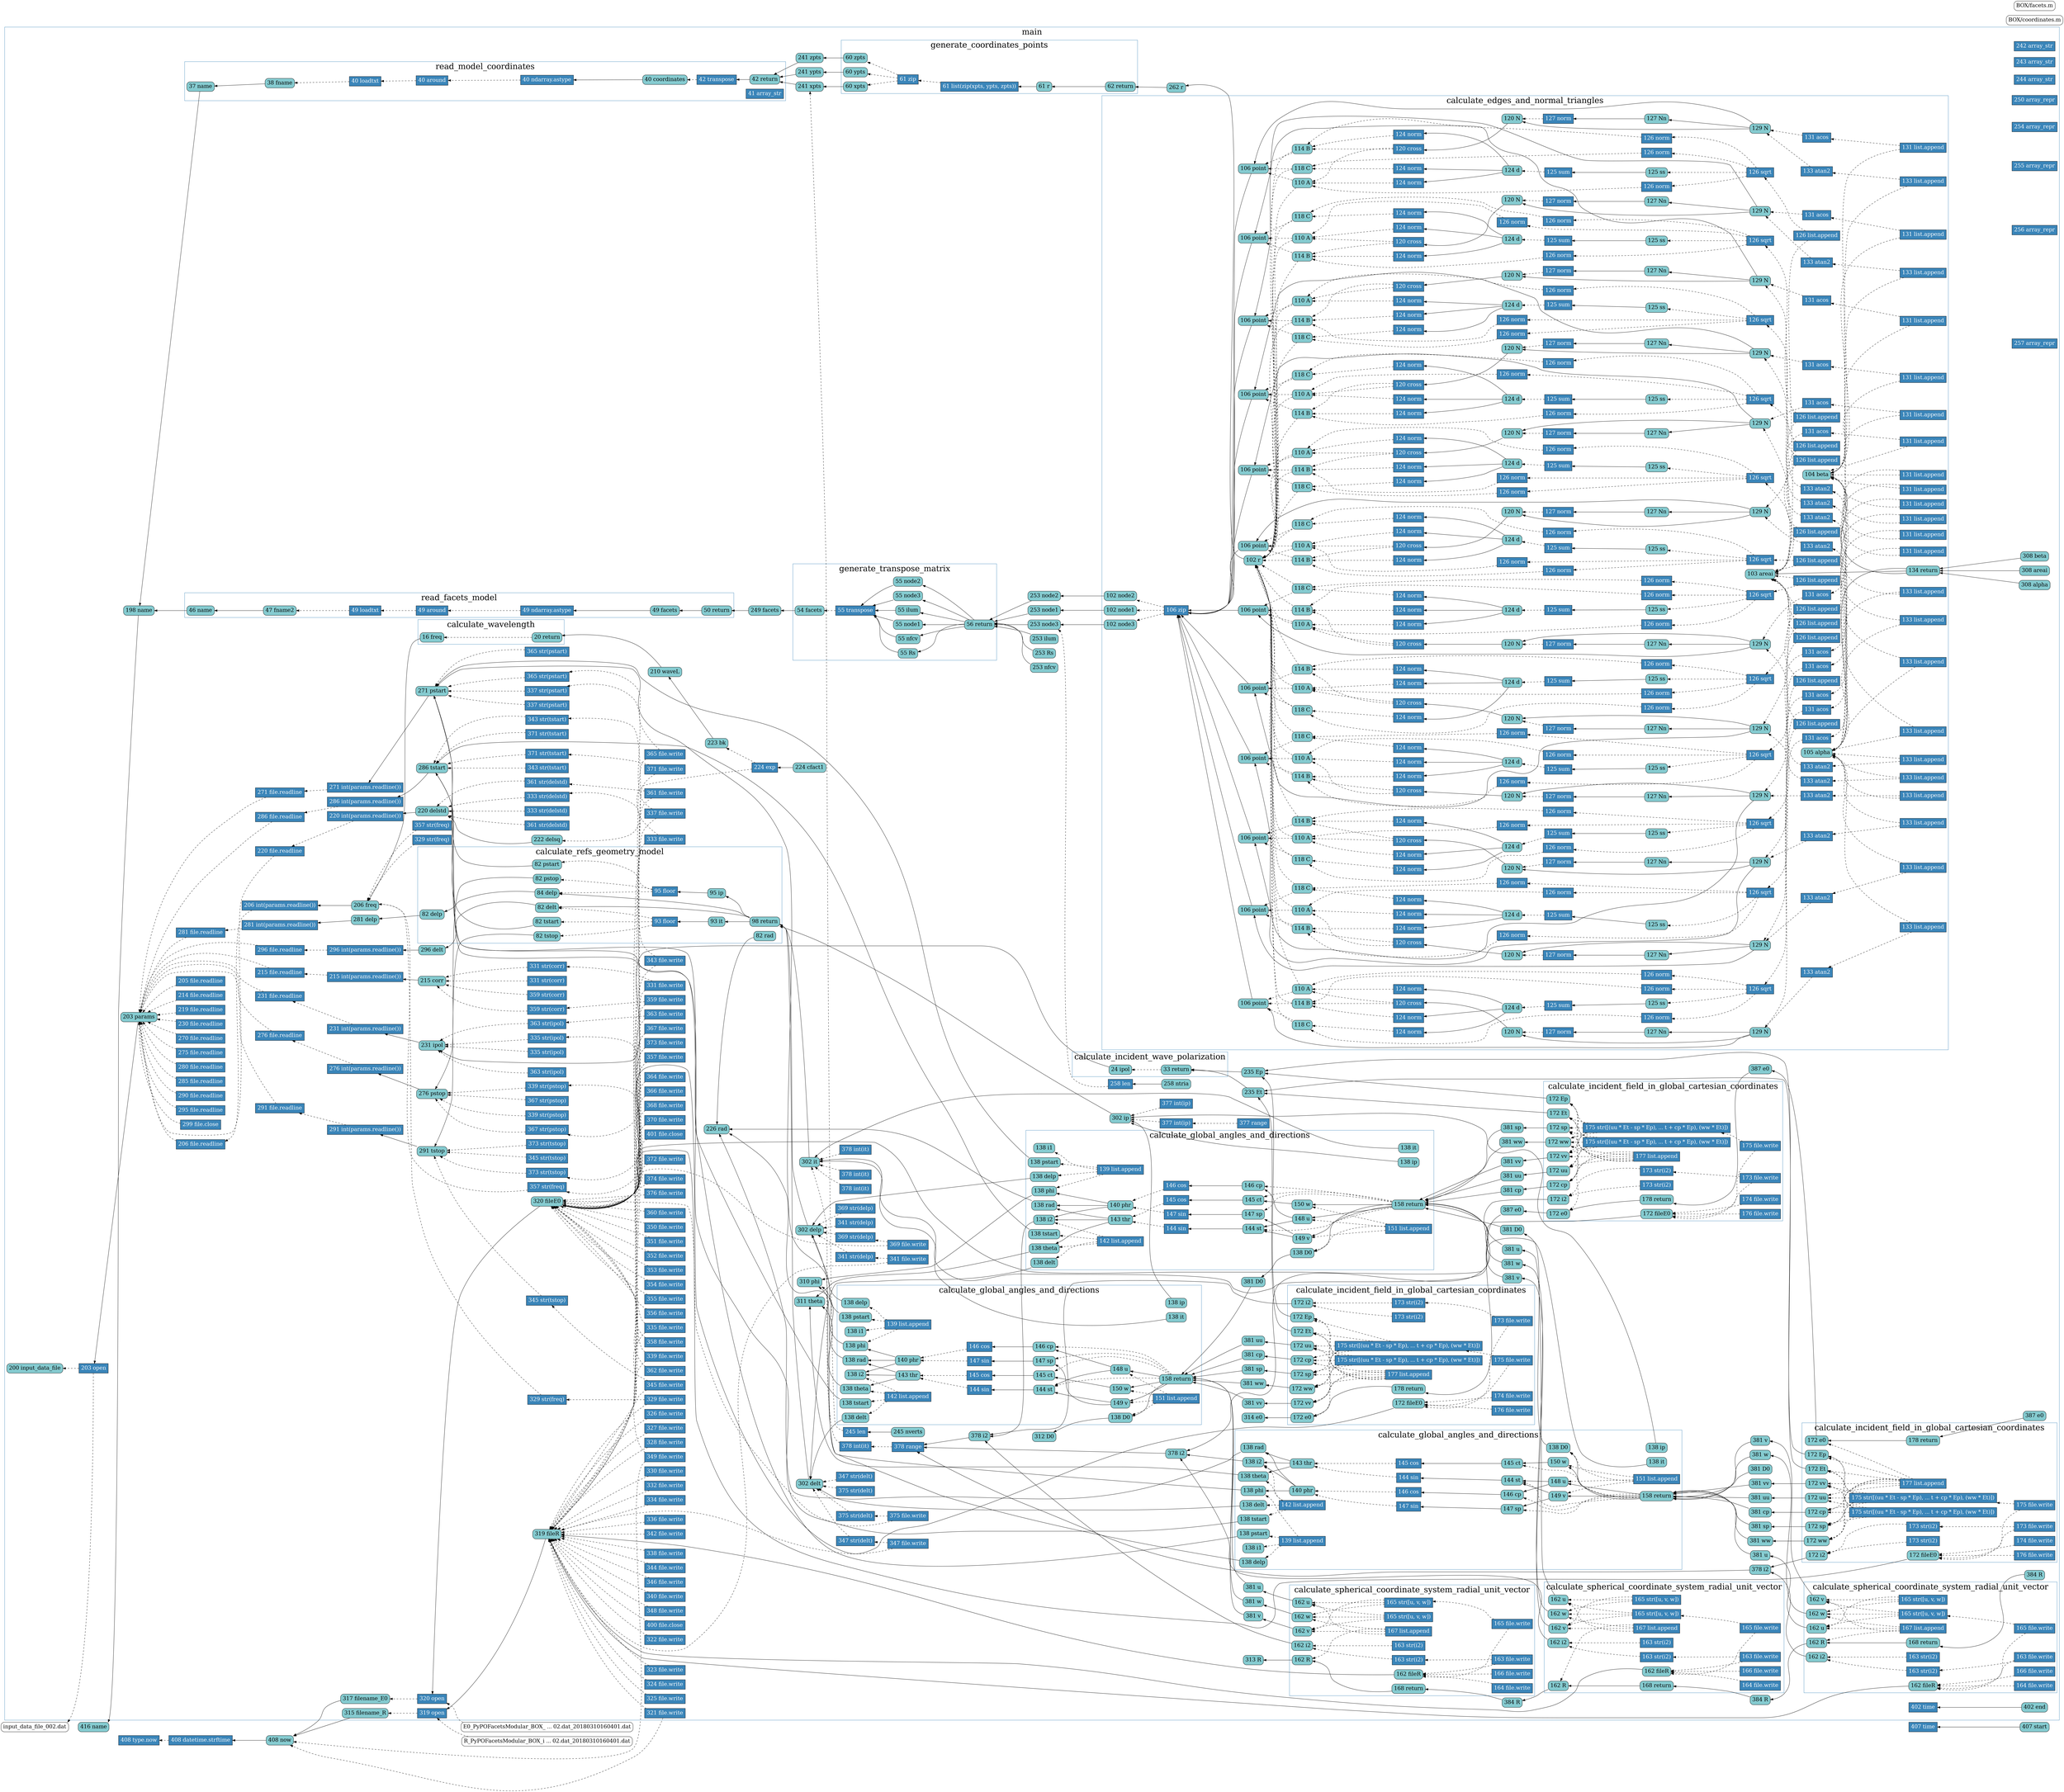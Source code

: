 digraph dependency {
    rankdir=RL;
    node[fontsize=20]
    v_1_39 [label="407 time" fillcolor="#3A85B9" fontcolor="white" shape="box" style="filled"];
    v_1_40 [label="407 start" fillcolor="#85CBD0" fontcolor="black" shape="box" style="rounded,filled"];
    v_1_44 [label="408 type.now" fillcolor="#3A85B9" fontcolor="white" shape="box" style="filled"];
    v_1_47 [label="408 datetime.strftime" fillcolor="#3A85B9" fontcolor="white" shape="box" style="filled"];
    v_1_47 [label="408 datetime.strftime" fillcolor="#3A85B9" fontcolor="white" shape="box" style="filled"];
    v_1_48 [label="408 now" fillcolor="#85CBD0" fontcolor="black" shape="box" style="rounded,filled"];
    subgraph cluster_5  {
        color="#3A85B9";
        fontsize=30;
        label = "main";
        v_5_51 [label="198 name" fillcolor="#85CBD0" fontcolor="black" shape="box" style="rounded,filled"];
        v_5_56 [label="203 open" fillcolor="#3A85B9" fontcolor="white" shape="box" style="filled"];
        v_5_53 [label="200 input_data_file" fillcolor="#85CBD0" fontcolor="black" shape="box" style="rounded,filled"];
        v_5_58 [label="203 params" fillcolor="#85CBD0" fontcolor="black" shape="box" style="rounded,filled"];
        v_5_62 [label="205 file.readline" fillcolor="#3A85B9" fontcolor="white" shape="box" style="filled"];
        v_5_66 [label="206 file.readline" fillcolor="#3A85B9" fontcolor="white" shape="box" style="filled"];
        v_5_68 [label="206 int(params.readline())" fillcolor="#3A85B9" fontcolor="white" shape="box" style="filled"];
        v_5_67 [label="206 freq" fillcolor="#85CBD0" fontcolor="black" shape="box" style="rounded,filled"];
        subgraph cluster_9  {
            color="#3A85B9";
            fontsize=30;
            label = "calculate_wavelength";
            v_9_75 [label="20 return" fillcolor="#85CBD0" fontcolor="black" shape="box" style="rounded,filled"];
            v_9_71 [label="16 freq" fillcolor="#85CBD0" fontcolor="black" shape="box" style="rounded,filled"];
        }
        v_5_77 [label="210 waveL" fillcolor="#85CBD0" fontcolor="black" shape="box" style="rounded,filled"];
        v_5_81 [label="214 file.readline" fillcolor="#3A85B9" fontcolor="white" shape="box" style="filled"];
        v_5_85 [label="215 file.readline" fillcolor="#3A85B9" fontcolor="white" shape="box" style="filled"];
        v_5_87 [label="215 int(params.readline())" fillcolor="#3A85B9" fontcolor="white" shape="box" style="filled"];
        v_5_86 [label="215 corr" fillcolor="#85CBD0" fontcolor="black" shape="box" style="rounded,filled"];
        v_5_93 [label="219 file.readline" fillcolor="#3A85B9" fontcolor="white" shape="box" style="filled"];
        v_5_97 [label="220 file.readline" fillcolor="#3A85B9" fontcolor="white" shape="box" style="filled"];
        v_5_99 [label="220 int(params.readline())" fillcolor="#3A85B9" fontcolor="white" shape="box" style="filled"];
        v_5_98 [label="220 delstd" fillcolor="#85CBD0" fontcolor="black" shape="box" style="rounded,filled"];
        v_5_105 [label="224 exp" fillcolor="#3A85B9" fontcolor="white" shape="box" style="filled"];
        v_5_102 [label="223 bk" fillcolor="#85CBD0" fontcolor="black" shape="box" style="rounded,filled"];
        v_5_101 [label="222 delsq" fillcolor="#85CBD0" fontcolor="black" shape="box" style="rounded,filled"];
        v_5_106 [label="224 cfact1" fillcolor="#85CBD0" fontcolor="black" shape="box" style="rounded,filled"];
        v_5_114 [label="230 file.readline" fillcolor="#3A85B9" fontcolor="white" shape="box" style="filled"];
        v_5_118 [label="231 file.readline" fillcolor="#3A85B9" fontcolor="white" shape="box" style="filled"];
        v_5_120 [label="231 int(params.readline())" fillcolor="#3A85B9" fontcolor="white" shape="box" style="filled"];
        v_5_119 [label="231 ipol" fillcolor="#85CBD0" fontcolor="black" shape="box" style="rounded,filled"];
        subgraph cluster_17  {
            color="#3A85B9";
            fontsize=30;
            label = "calculate_incident_wave_polarization";
            v_17_126 [label="33 return" fillcolor="#85CBD0" fontcolor="black" shape="box" style="rounded,filled"];
            v_17_122 [label="24 ipol" fillcolor="#85CBD0" fontcolor="black" shape="box" style="rounded,filled"];
        }
        v_5_128 [label="235 Et" fillcolor="#85CBD0" fontcolor="black" shape="box" style="rounded,filled"];
        v_5_129 [label="235 Ep" fillcolor="#85CBD0" fontcolor="black" shape="box" style="rounded,filled"];
        subgraph cluster_18  {
            color="#3A85B9";
            fontsize=30;
            label = "read_model_coordinates";
            v_18_150 [label="42 return" fillcolor="#85CBD0" fontcolor="black" shape="box" style="rounded,filled"];
            v_18_131 [label="37 name" fillcolor="#85CBD0" fontcolor="black" shape="box" style="rounded,filled"];
            v_18_136 [label="40 loadtxt" fillcolor="#3A85B9" fontcolor="white" shape="box" style="filled"];
            v_18_133 [label="38 fname" fillcolor="#85CBD0" fontcolor="black" shape="box" style="rounded,filled"];
            v_18_139 [label="40 around" fillcolor="#3A85B9" fontcolor="white" shape="box" style="filled"];
            v_18_142 [label="40 ndarray.astype" fillcolor="#3A85B9" fontcolor="white" shape="box" style="filled"];
            v_18_142 [label="40 ndarray.astype" fillcolor="#3A85B9" fontcolor="white" shape="box" style="filled"];
            v_18_143 [label="40 coordinates" fillcolor="#85CBD0" fontcolor="black" shape="box" style="rounded,filled"];
            v_18_146 [label="41 array_str" fillcolor="#3A85B9" fontcolor="white" shape="box" style="filled"];
            v_18_149 [label="42 transpose" fillcolor="#3A85B9" fontcolor="white" shape="box" style="filled"];
        }
        v_5_152 [label="241 ypts" fillcolor="#85CBD0" fontcolor="black" shape="box" style="rounded,filled"];
        v_5_153 [label="241 xpts" fillcolor="#85CBD0" fontcolor="black" shape="box" style="rounded,filled"];
        v_5_154 [label="241 zpts" fillcolor="#85CBD0" fontcolor="black" shape="box" style="rounded,filled"];
        v_5_157 [label="242 array_str" fillcolor="#3A85B9" fontcolor="white" shape="box" style="filled"];
        v_5_160 [label="243 array_str" fillcolor="#3A85B9" fontcolor="white" shape="box" style="filled"];
        v_5_163 [label="244 array_str" fillcolor="#3A85B9" fontcolor="white" shape="box" style="filled"];
        v_5_167 [label="245 len" fillcolor="#3A85B9" fontcolor="white" shape="box" style="filled"];
        v_5_168 [label="245 nverts" fillcolor="#85CBD0" fontcolor="black" shape="box" style="rounded,filled"];
        subgraph cluster_28  {
            color="#3A85B9";
            fontsize=30;
            label = "read_facets_model";
            v_28_183 [label="50 return" fillcolor="#85CBD0" fontcolor="black" shape="box" style="rounded,filled"];
            v_28_170 [label="46 name" fillcolor="#85CBD0" fontcolor="black" shape="box" style="rounded,filled"];
            v_28_175 [label="49 loadtxt" fillcolor="#3A85B9" fontcolor="white" shape="box" style="filled"];
            v_28_172 [label="47 fname2" fillcolor="#85CBD0" fontcolor="black" shape="box" style="rounded,filled"];
            v_28_178 [label="49 around" fillcolor="#3A85B9" fontcolor="white" shape="box" style="filled"];
            v_28_181 [label="49 ndarray.astype" fillcolor="#3A85B9" fontcolor="white" shape="box" style="filled"];
            v_28_181 [label="49 ndarray.astype" fillcolor="#3A85B9" fontcolor="white" shape="box" style="filled"];
            v_28_182 [label="49 facets" fillcolor="#85CBD0" fontcolor="black" shape="box" style="rounded,filled"];
        }
        v_5_185 [label="249 facets" fillcolor="#85CBD0" fontcolor="black" shape="box" style="rounded,filled"];
        v_5_188 [label="250 array_repr" fillcolor="#3A85B9" fontcolor="white" shape="box" style="filled"];
        subgraph cluster_33  {
            color="#3A85B9";
            fontsize=30;
            label = "generate_transpose_matrix";
            v_33_201 [label="56 return" fillcolor="#85CBD0" fontcolor="black" shape="box" style="rounded,filled"];
            v_33_189 [label="54 facets" fillcolor="#85CBD0" fontcolor="black" shape="box" style="rounded,filled"];
            v_33_194 [label="55 transpose" fillcolor="#3A85B9" fontcolor="white" shape="box" style="filled"];
            v_33_195 [label="55 Rs" fillcolor="#85CBD0" fontcolor="black" shape="box" style="rounded,filled"];
            v_33_196 [label="55 nfcv" fillcolor="#85CBD0" fontcolor="black" shape="box" style="rounded,filled"];
            v_33_197 [label="55 node1" fillcolor="#85CBD0" fontcolor="black" shape="box" style="rounded,filled"];
            v_33_198 [label="55 ilum" fillcolor="#85CBD0" fontcolor="black" shape="box" style="rounded,filled"];
            v_33_199 [label="55 node3" fillcolor="#85CBD0" fontcolor="black" shape="box" style="rounded,filled"];
            v_33_200 [label="55 node2" fillcolor="#85CBD0" fontcolor="black" shape="box" style="rounded,filled"];
        }
        v_5_203 [label="253 Rs" fillcolor="#85CBD0" fontcolor="black" shape="box" style="rounded,filled"];
        v_5_204 [label="253 nfcv" fillcolor="#85CBD0" fontcolor="black" shape="box" style="rounded,filled"];
        v_5_205 [label="253 node1" fillcolor="#85CBD0" fontcolor="black" shape="box" style="rounded,filled"];
        v_5_206 [label="253 ilum" fillcolor="#85CBD0" fontcolor="black" shape="box" style="rounded,filled"];
        v_5_207 [label="253 node3" fillcolor="#85CBD0" fontcolor="black" shape="box" style="rounded,filled"];
        v_5_208 [label="253 node2" fillcolor="#85CBD0" fontcolor="black" shape="box" style="rounded,filled"];
        v_5_211 [label="254 array_repr" fillcolor="#3A85B9" fontcolor="white" shape="box" style="filled"];
        v_5_214 [label="255 array_repr" fillcolor="#3A85B9" fontcolor="white" shape="box" style="filled"];
        v_5_217 [label="256 array_repr" fillcolor="#3A85B9" fontcolor="white" shape="box" style="filled"];
        v_5_220 [label="257 array_repr" fillcolor="#3A85B9" fontcolor="white" shape="box" style="filled"];
        v_5_224 [label="258 len" fillcolor="#3A85B9" fontcolor="white" shape="box" style="filled"];
        v_5_225 [label="258 ntria" fillcolor="#85CBD0" fontcolor="black" shape="box" style="rounded,filled"];
        subgraph cluster_40  {
            color="#3A85B9";
            fontsize=30;
            label = "generate_coordinates_points";
            v_40_244 [label="62 return" fillcolor="#85CBD0" fontcolor="black" shape="box" style="rounded,filled"];
            v_40_226 [label="60 xpts" fillcolor="#85CBD0" fontcolor="black" shape="box" style="rounded,filled"];
            v_40_227 [label="60 ypts" fillcolor="#85CBD0" fontcolor="black" shape="box" style="rounded,filled"];
            v_40_228 [label="60 zpts" fillcolor="#85CBD0" fontcolor="black" shape="box" style="rounded,filled"];
            v_40_238 [label="61 zip" fillcolor="#3A85B9" fontcolor="white" shape="box" style="filled"];
            v_40_240 [label="61 list(zip(xpts, ypts, zpts))" fillcolor="#3A85B9" fontcolor="white" shape="box" style="filled"];
            v_40_239 [label="61 r" fillcolor="#85CBD0" fontcolor="black" shape="box" style="rounded,filled"];
        }
        v_5_246 [label="262 r" fillcolor="#85CBD0" fontcolor="black" shape="box" style="rounded,filled"];
        v_5_250 [label="270 file.readline" fillcolor="#3A85B9" fontcolor="white" shape="box" style="filled"];
        v_5_254 [label="271 file.readline" fillcolor="#3A85B9" fontcolor="white" shape="box" style="filled"];
        v_5_255 [label="271 int(params.readline())" fillcolor="#3A85B9" fontcolor="white" shape="box" style="filled"];
        v_5_257 [label="271 pstart" fillcolor="#85CBD0" fontcolor="black" shape="box" style="rounded,filled"];
        v_5_261 [label="275 file.readline" fillcolor="#3A85B9" fontcolor="white" shape="box" style="filled"];
        v_5_265 [label="276 file.readline" fillcolor="#3A85B9" fontcolor="white" shape="box" style="filled"];
        v_5_266 [label="276 int(params.readline())" fillcolor="#3A85B9" fontcolor="white" shape="box" style="filled"];
        v_5_268 [label="276 pstop" fillcolor="#85CBD0" fontcolor="black" shape="box" style="rounded,filled"];
        v_5_272 [label="280 file.readline" fillcolor="#3A85B9" fontcolor="white" shape="box" style="filled"];
        v_5_276 [label="281 file.readline" fillcolor="#3A85B9" fontcolor="white" shape="box" style="filled"];
        v_5_278 [label="281 int(params.readline())" fillcolor="#3A85B9" fontcolor="white" shape="box" style="filled"];
        v_5_277 [label="281 delp" fillcolor="#85CBD0" fontcolor="black" shape="box" style="rounded,filled"];
        v_5_283 [label="285 file.readline" fillcolor="#3A85B9" fontcolor="white" shape="box" style="filled"];
        v_5_287 [label="286 file.readline" fillcolor="#3A85B9" fontcolor="white" shape="box" style="filled"];
        v_5_288 [label="286 int(params.readline())" fillcolor="#3A85B9" fontcolor="white" shape="box" style="filled"];
        v_5_290 [label="286 tstart" fillcolor="#85CBD0" fontcolor="black" shape="box" style="rounded,filled"];
        v_5_294 [label="290 file.readline" fillcolor="#3A85B9" fontcolor="white" shape="box" style="filled"];
        v_5_298 [label="291 file.readline" fillcolor="#3A85B9" fontcolor="white" shape="box" style="filled"];
        v_5_300 [label="291 int(params.readline())" fillcolor="#3A85B9" fontcolor="white" shape="box" style="filled"];
        v_5_299 [label="291 tstop" fillcolor="#85CBD0" fontcolor="black" shape="box" style="rounded,filled"];
        v_5_305 [label="295 file.readline" fillcolor="#3A85B9" fontcolor="white" shape="box" style="filled"];
        v_5_309 [label="296 file.readline" fillcolor="#3A85B9" fontcolor="white" shape="box" style="filled"];
        v_5_310 [label="296 int(params.readline())" fillcolor="#3A85B9" fontcolor="white" shape="box" style="filled"];
        v_5_312 [label="296 delt" fillcolor="#85CBD0" fontcolor="black" shape="box" style="rounded,filled"];
        v_5_316 [label="299 file.close" fillcolor="#3A85B9" fontcolor="white" shape="box" style="filled"];
        subgraph cluster_55  {
            color="#3A85B9";
            fontsize=30;
            label = "calculate_refs_geometry_model";
            v_55_335 [label="98 return" fillcolor="#85CBD0" fontcolor="black" shape="box" style="rounded,filled"];
            v_55_317 [label="82 pstart" fillcolor="#85CBD0" fontcolor="black" shape="box" style="rounded,filled"];
            v_55_318 [label="82 pstop" fillcolor="#85CBD0" fontcolor="black" shape="box" style="rounded,filled"];
            v_55_319 [label="82 delp" fillcolor="#85CBD0" fontcolor="black" shape="box" style="rounded,filled"];
            v_55_320 [label="82 tstart" fillcolor="#85CBD0" fontcolor="black" shape="box" style="rounded,filled"];
            v_55_321 [label="82 tstop" fillcolor="#85CBD0" fontcolor="black" shape="box" style="rounded,filled"];
            v_55_322 [label="82 delt" fillcolor="#85CBD0" fontcolor="black" shape="box" style="rounded,filled"];
            v_55_323 [label="82 rad" fillcolor="#85CBD0" fontcolor="black" shape="box" style="rounded,filled"];
            v_55_329 [label="93 floor" fillcolor="#3A85B9" fontcolor="white" shape="box" style="filled"];
            v_55_330 [label="93 it" fillcolor="#85CBD0" fontcolor="black" shape="box" style="rounded,filled"];
            v_55_333 [label="95 floor" fillcolor="#3A85B9" fontcolor="white" shape="box" style="filled"];
            v_55_325 [label="84 delp" fillcolor="#85CBD0" fontcolor="black" shape="box" style="rounded,filled"];
            v_55_334 [label="95 ip" fillcolor="#85CBD0" fontcolor="black" shape="box" style="rounded,filled"];
        }
        v_5_108 [label="226 rad" fillcolor="#85CBD0" fontcolor="black" shape="box" style="rounded,filled"];
        v_5_337 [label="302 ip" fillcolor="#85CBD0" fontcolor="black" shape="box" style="rounded,filled"];
        v_5_338 [label="302 it" fillcolor="#85CBD0" fontcolor="black" shape="box" style="rounded,filled"];
        v_5_339 [label="302 delt" fillcolor="#85CBD0" fontcolor="black" shape="box" style="rounded,filled"];
        v_5_340 [label="302 delp" fillcolor="#85CBD0" fontcolor="black" shape="box" style="rounded,filled"];
        subgraph cluster_58  {
            color="#3A85B9";
            fontsize=30;
            label = "calculate_edges_and_normal_triangles";
            v_58_1200 [label="134 return" fillcolor="#85CBD0" fontcolor="black" shape="box" style="rounded,filled"];
            v_58_341 [label="102 node1" fillcolor="#85CBD0" fontcolor="black" shape="box" style="rounded,filled"];
            v_58_342 [label="102 node2" fillcolor="#85CBD0" fontcolor="black" shape="box" style="rounded,filled"];
            v_58_343 [label="102 node3" fillcolor="#85CBD0" fontcolor="black" shape="box" style="rounded,filled"];
            v_58_344 [label="102 r" fillcolor="#85CBD0" fontcolor="black" shape="box" style="rounded,filled"];
            v_58_358 [label="106 zip" fillcolor="#3A85B9" fontcolor="white" shape="box" style="filled"];
            v_58_359 [label="106 point" fillcolor="#85CBD0" fontcolor="black" shape="box" style="rounded,filled"];
            v_58_430 [label="106 point" fillcolor="#85CBD0" fontcolor="black" shape="box" style="rounded,filled"];
            v_58_500 [label="106 point" fillcolor="#85CBD0" fontcolor="black" shape="box" style="rounded,filled"];
            v_58_570 [label="106 point" fillcolor="#85CBD0" fontcolor="black" shape="box" style="rounded,filled"];
            v_58_640 [label="106 point" fillcolor="#85CBD0" fontcolor="black" shape="box" style="rounded,filled"];
            v_58_710 [label="106 point" fillcolor="#85CBD0" fontcolor="black" shape="box" style="rounded,filled"];
            v_58_780 [label="106 point" fillcolor="#85CBD0" fontcolor="black" shape="box" style="rounded,filled"];
            v_58_850 [label="106 point" fillcolor="#85CBD0" fontcolor="black" shape="box" style="rounded,filled"];
            v_58_920 [label="106 point" fillcolor="#85CBD0" fontcolor="black" shape="box" style="rounded,filled"];
            v_58_990 [label="106 point" fillcolor="#85CBD0" fontcolor="black" shape="box" style="rounded,filled"];
            v_58_1060 [label="106 point" fillcolor="#85CBD0" fontcolor="black" shape="box" style="rounded,filled"];
            v_58_1130 [label="106 point" fillcolor="#85CBD0" fontcolor="black" shape="box" style="rounded,filled"];
            v_58_374 [label="120 cross" fillcolor="#3A85B9" fontcolor="white" shape="box" style="filled"];
            v_58_367 [label="114 B" fillcolor="#85CBD0" fontcolor="black" shape="box" style="rounded,filled"];
            v_58_363 [label="110 A" fillcolor="#85CBD0" fontcolor="black" shape="box" style="rounded,filled"];
            v_58_375 [label="120 N" fillcolor="#85CBD0" fontcolor="black" shape="box" style="rounded,filled"];
            v_58_378 [label="124 norm" fillcolor="#3A85B9" fontcolor="white" shape="box" style="filled"];
            v_58_385 [label="124 d" fillcolor="#85CBD0" fontcolor="black" shape="box" style="rounded,filled"];
            v_58_381 [label="124 norm" fillcolor="#3A85B9" fontcolor="white" shape="box" style="filled"];
            v_58_384 [label="124 norm" fillcolor="#3A85B9" fontcolor="white" shape="box" style="filled"];
            v_58_371 [label="118 C" fillcolor="#85CBD0" fontcolor="black" shape="box" style="rounded,filled"];
            v_58_389 [label="125 sum" fillcolor="#3A85B9" fontcolor="white" shape="box" style="filled"];
            v_58_390 [label="125 ss" fillcolor="#85CBD0" fontcolor="black" shape="box" style="rounded,filled"];
            v_58_394 [label="126 norm" fillcolor="#3A85B9" fontcolor="white" shape="box" style="filled"];
            v_58_397 [label="126 norm" fillcolor="#3A85B9" fontcolor="white" shape="box" style="filled"];
            v_58_400 [label="126 norm" fillcolor="#3A85B9" fontcolor="white" shape="box" style="filled"];
            v_58_403 [label="126 sqrt" fillcolor="#3A85B9" fontcolor="white" shape="box" style="filled"];
            v_58_407 [label="126 list.append" fillcolor="#3A85B9" fontcolor="white" shape="box" style="filled"];
            v_58_350 [label="103 areai" fillcolor="#85CBD0" fontcolor="black" shape="box" style="rounded,filled"];
            v_58_410 [label="127 norm" fillcolor="#3A85B9" fontcolor="white" shape="box" style="filled"];
            v_58_411 [label="127 Nn" fillcolor="#85CBD0" fontcolor="black" shape="box" style="rounded,filled"];
            v_58_416 [label="131 acos" fillcolor="#3A85B9" fontcolor="white" shape="box" style="filled"];
            v_58_412 [label="129 N" fillcolor="#85CBD0" fontcolor="black" shape="box" style="rounded,filled"];
            v_58_420 [label="131 list.append" fillcolor="#3A85B9" fontcolor="white" shape="box" style="filled"];
            v_58_351 [label="104 beta" fillcolor="#85CBD0" fontcolor="black" shape="box" style="rounded,filled"];
            v_58_425 [label="133 atan2" fillcolor="#3A85B9" fontcolor="white" shape="box" style="filled"];
            v_58_429 [label="133 list.append" fillcolor="#3A85B9" fontcolor="white" shape="box" style="filled"];
            v_58_352 [label="105 alpha" fillcolor="#85CBD0" fontcolor="black" shape="box" style="rounded,filled"];
            v_58_445 [label="120 cross" fillcolor="#3A85B9" fontcolor="white" shape="box" style="filled"];
            v_58_438 [label="114 B" fillcolor="#85CBD0" fontcolor="black" shape="box" style="rounded,filled"];
            v_58_434 [label="110 A" fillcolor="#85CBD0" fontcolor="black" shape="box" style="rounded,filled"];
            v_58_446 [label="120 N" fillcolor="#85CBD0" fontcolor="black" shape="box" style="rounded,filled"];
            v_58_449 [label="124 norm" fillcolor="#3A85B9" fontcolor="white" shape="box" style="filled"];
            v_58_456 [label="124 d" fillcolor="#85CBD0" fontcolor="black" shape="box" style="rounded,filled"];
            v_58_452 [label="124 norm" fillcolor="#3A85B9" fontcolor="white" shape="box" style="filled"];
            v_58_455 [label="124 norm" fillcolor="#3A85B9" fontcolor="white" shape="box" style="filled"];
            v_58_442 [label="118 C" fillcolor="#85CBD0" fontcolor="black" shape="box" style="rounded,filled"];
            v_58_460 [label="125 sum" fillcolor="#3A85B9" fontcolor="white" shape="box" style="filled"];
            v_58_461 [label="125 ss" fillcolor="#85CBD0" fontcolor="black" shape="box" style="rounded,filled"];
            v_58_464 [label="126 norm" fillcolor="#3A85B9" fontcolor="white" shape="box" style="filled"];
            v_58_467 [label="126 norm" fillcolor="#3A85B9" fontcolor="white" shape="box" style="filled"];
            v_58_470 [label="126 norm" fillcolor="#3A85B9" fontcolor="white" shape="box" style="filled"];
            v_58_473 [label="126 sqrt" fillcolor="#3A85B9" fontcolor="white" shape="box" style="filled"];
            v_58_477 [label="126 list.append" fillcolor="#3A85B9" fontcolor="white" shape="box" style="filled"];
            v_58_480 [label="127 norm" fillcolor="#3A85B9" fontcolor="white" shape="box" style="filled"];
            v_58_481 [label="127 Nn" fillcolor="#85CBD0" fontcolor="black" shape="box" style="rounded,filled"];
            v_58_486 [label="131 acos" fillcolor="#3A85B9" fontcolor="white" shape="box" style="filled"];
            v_58_482 [label="129 N" fillcolor="#85CBD0" fontcolor="black" shape="box" style="rounded,filled"];
            v_58_490 [label="131 list.append" fillcolor="#3A85B9" fontcolor="white" shape="box" style="filled"];
            v_58_495 [label="133 atan2" fillcolor="#3A85B9" fontcolor="white" shape="box" style="filled"];
            v_58_499 [label="133 list.append" fillcolor="#3A85B9" fontcolor="white" shape="box" style="filled"];
            v_58_515 [label="120 cross" fillcolor="#3A85B9" fontcolor="white" shape="box" style="filled"];
            v_58_508 [label="114 B" fillcolor="#85CBD0" fontcolor="black" shape="box" style="rounded,filled"];
            v_58_504 [label="110 A" fillcolor="#85CBD0" fontcolor="black" shape="box" style="rounded,filled"];
            v_58_516 [label="120 N" fillcolor="#85CBD0" fontcolor="black" shape="box" style="rounded,filled"];
            v_58_519 [label="124 norm" fillcolor="#3A85B9" fontcolor="white" shape="box" style="filled"];
            v_58_526 [label="124 d" fillcolor="#85CBD0" fontcolor="black" shape="box" style="rounded,filled"];
            v_58_522 [label="124 norm" fillcolor="#3A85B9" fontcolor="white" shape="box" style="filled"];
            v_58_525 [label="124 norm" fillcolor="#3A85B9" fontcolor="white" shape="box" style="filled"];
            v_58_512 [label="118 C" fillcolor="#85CBD0" fontcolor="black" shape="box" style="rounded,filled"];
            v_58_530 [label="125 sum" fillcolor="#3A85B9" fontcolor="white" shape="box" style="filled"];
            v_58_531 [label="125 ss" fillcolor="#85CBD0" fontcolor="black" shape="box" style="rounded,filled"];
            v_58_534 [label="126 norm" fillcolor="#3A85B9" fontcolor="white" shape="box" style="filled"];
            v_58_537 [label="126 norm" fillcolor="#3A85B9" fontcolor="white" shape="box" style="filled"];
            v_58_540 [label="126 norm" fillcolor="#3A85B9" fontcolor="white" shape="box" style="filled"];
            v_58_543 [label="126 sqrt" fillcolor="#3A85B9" fontcolor="white" shape="box" style="filled"];
            v_58_547 [label="126 list.append" fillcolor="#3A85B9" fontcolor="white" shape="box" style="filled"];
            v_58_550 [label="127 norm" fillcolor="#3A85B9" fontcolor="white" shape="box" style="filled"];
            v_58_551 [label="127 Nn" fillcolor="#85CBD0" fontcolor="black" shape="box" style="rounded,filled"];
            v_58_556 [label="131 acos" fillcolor="#3A85B9" fontcolor="white" shape="box" style="filled"];
            v_58_552 [label="129 N" fillcolor="#85CBD0" fontcolor="black" shape="box" style="rounded,filled"];
            v_58_560 [label="131 list.append" fillcolor="#3A85B9" fontcolor="white" shape="box" style="filled"];
            v_58_565 [label="133 atan2" fillcolor="#3A85B9" fontcolor="white" shape="box" style="filled"];
            v_58_569 [label="133 list.append" fillcolor="#3A85B9" fontcolor="white" shape="box" style="filled"];
            v_58_585 [label="120 cross" fillcolor="#3A85B9" fontcolor="white" shape="box" style="filled"];
            v_58_578 [label="114 B" fillcolor="#85CBD0" fontcolor="black" shape="box" style="rounded,filled"];
            v_58_574 [label="110 A" fillcolor="#85CBD0" fontcolor="black" shape="box" style="rounded,filled"];
            v_58_586 [label="120 N" fillcolor="#85CBD0" fontcolor="black" shape="box" style="rounded,filled"];
            v_58_589 [label="124 norm" fillcolor="#3A85B9" fontcolor="white" shape="box" style="filled"];
            v_58_596 [label="124 d" fillcolor="#85CBD0" fontcolor="black" shape="box" style="rounded,filled"];
            v_58_592 [label="124 norm" fillcolor="#3A85B9" fontcolor="white" shape="box" style="filled"];
            v_58_595 [label="124 norm" fillcolor="#3A85B9" fontcolor="white" shape="box" style="filled"];
            v_58_582 [label="118 C" fillcolor="#85CBD0" fontcolor="black" shape="box" style="rounded,filled"];
            v_58_600 [label="125 sum" fillcolor="#3A85B9" fontcolor="white" shape="box" style="filled"];
            v_58_601 [label="125 ss" fillcolor="#85CBD0" fontcolor="black" shape="box" style="rounded,filled"];
            v_58_604 [label="126 norm" fillcolor="#3A85B9" fontcolor="white" shape="box" style="filled"];
            v_58_607 [label="126 norm" fillcolor="#3A85B9" fontcolor="white" shape="box" style="filled"];
            v_58_610 [label="126 norm" fillcolor="#3A85B9" fontcolor="white" shape="box" style="filled"];
            v_58_613 [label="126 sqrt" fillcolor="#3A85B9" fontcolor="white" shape="box" style="filled"];
            v_58_617 [label="126 list.append" fillcolor="#3A85B9" fontcolor="white" shape="box" style="filled"];
            v_58_620 [label="127 norm" fillcolor="#3A85B9" fontcolor="white" shape="box" style="filled"];
            v_58_621 [label="127 Nn" fillcolor="#85CBD0" fontcolor="black" shape="box" style="rounded,filled"];
            v_58_626 [label="131 acos" fillcolor="#3A85B9" fontcolor="white" shape="box" style="filled"];
            v_58_622 [label="129 N" fillcolor="#85CBD0" fontcolor="black" shape="box" style="rounded,filled"];
            v_58_630 [label="131 list.append" fillcolor="#3A85B9" fontcolor="white" shape="box" style="filled"];
            v_58_635 [label="133 atan2" fillcolor="#3A85B9" fontcolor="white" shape="box" style="filled"];
            v_58_639 [label="133 list.append" fillcolor="#3A85B9" fontcolor="white" shape="box" style="filled"];
            v_58_655 [label="120 cross" fillcolor="#3A85B9" fontcolor="white" shape="box" style="filled"];
            v_58_648 [label="114 B" fillcolor="#85CBD0" fontcolor="black" shape="box" style="rounded,filled"];
            v_58_644 [label="110 A" fillcolor="#85CBD0" fontcolor="black" shape="box" style="rounded,filled"];
            v_58_656 [label="120 N" fillcolor="#85CBD0" fontcolor="black" shape="box" style="rounded,filled"];
            v_58_659 [label="124 norm" fillcolor="#3A85B9" fontcolor="white" shape="box" style="filled"];
            v_58_666 [label="124 d" fillcolor="#85CBD0" fontcolor="black" shape="box" style="rounded,filled"];
            v_58_662 [label="124 norm" fillcolor="#3A85B9" fontcolor="white" shape="box" style="filled"];
            v_58_665 [label="124 norm" fillcolor="#3A85B9" fontcolor="white" shape="box" style="filled"];
            v_58_652 [label="118 C" fillcolor="#85CBD0" fontcolor="black" shape="box" style="rounded,filled"];
            v_58_670 [label="125 sum" fillcolor="#3A85B9" fontcolor="white" shape="box" style="filled"];
            v_58_671 [label="125 ss" fillcolor="#85CBD0" fontcolor="black" shape="box" style="rounded,filled"];
            v_58_674 [label="126 norm" fillcolor="#3A85B9" fontcolor="white" shape="box" style="filled"];
            v_58_677 [label="126 norm" fillcolor="#3A85B9" fontcolor="white" shape="box" style="filled"];
            v_58_680 [label="126 norm" fillcolor="#3A85B9" fontcolor="white" shape="box" style="filled"];
            v_58_683 [label="126 sqrt" fillcolor="#3A85B9" fontcolor="white" shape="box" style="filled"];
            v_58_687 [label="126 list.append" fillcolor="#3A85B9" fontcolor="white" shape="box" style="filled"];
            v_58_690 [label="127 norm" fillcolor="#3A85B9" fontcolor="white" shape="box" style="filled"];
            v_58_691 [label="127 Nn" fillcolor="#85CBD0" fontcolor="black" shape="box" style="rounded,filled"];
            v_58_696 [label="131 acos" fillcolor="#3A85B9" fontcolor="white" shape="box" style="filled"];
            v_58_692 [label="129 N" fillcolor="#85CBD0" fontcolor="black" shape="box" style="rounded,filled"];
            v_58_700 [label="131 list.append" fillcolor="#3A85B9" fontcolor="white" shape="box" style="filled"];
            v_58_705 [label="133 atan2" fillcolor="#3A85B9" fontcolor="white" shape="box" style="filled"];
            v_58_709 [label="133 list.append" fillcolor="#3A85B9" fontcolor="white" shape="box" style="filled"];
            v_58_725 [label="120 cross" fillcolor="#3A85B9" fontcolor="white" shape="box" style="filled"];
            v_58_718 [label="114 B" fillcolor="#85CBD0" fontcolor="black" shape="box" style="rounded,filled"];
            v_58_714 [label="110 A" fillcolor="#85CBD0" fontcolor="black" shape="box" style="rounded,filled"];
            v_58_726 [label="120 N" fillcolor="#85CBD0" fontcolor="black" shape="box" style="rounded,filled"];
            v_58_729 [label="124 norm" fillcolor="#3A85B9" fontcolor="white" shape="box" style="filled"];
            v_58_736 [label="124 d" fillcolor="#85CBD0" fontcolor="black" shape="box" style="rounded,filled"];
            v_58_732 [label="124 norm" fillcolor="#3A85B9" fontcolor="white" shape="box" style="filled"];
            v_58_735 [label="124 norm" fillcolor="#3A85B9" fontcolor="white" shape="box" style="filled"];
            v_58_722 [label="118 C" fillcolor="#85CBD0" fontcolor="black" shape="box" style="rounded,filled"];
            v_58_740 [label="125 sum" fillcolor="#3A85B9" fontcolor="white" shape="box" style="filled"];
            v_58_741 [label="125 ss" fillcolor="#85CBD0" fontcolor="black" shape="box" style="rounded,filled"];
            v_58_744 [label="126 norm" fillcolor="#3A85B9" fontcolor="white" shape="box" style="filled"];
            v_58_747 [label="126 norm" fillcolor="#3A85B9" fontcolor="white" shape="box" style="filled"];
            v_58_750 [label="126 norm" fillcolor="#3A85B9" fontcolor="white" shape="box" style="filled"];
            v_58_753 [label="126 sqrt" fillcolor="#3A85B9" fontcolor="white" shape="box" style="filled"];
            v_58_757 [label="126 list.append" fillcolor="#3A85B9" fontcolor="white" shape="box" style="filled"];
            v_58_760 [label="127 norm" fillcolor="#3A85B9" fontcolor="white" shape="box" style="filled"];
            v_58_761 [label="127 Nn" fillcolor="#85CBD0" fontcolor="black" shape="box" style="rounded,filled"];
            v_58_766 [label="131 acos" fillcolor="#3A85B9" fontcolor="white" shape="box" style="filled"];
            v_58_762 [label="129 N" fillcolor="#85CBD0" fontcolor="black" shape="box" style="rounded,filled"];
            v_58_770 [label="131 list.append" fillcolor="#3A85B9" fontcolor="white" shape="box" style="filled"];
            v_58_775 [label="133 atan2" fillcolor="#3A85B9" fontcolor="white" shape="box" style="filled"];
            v_58_779 [label="133 list.append" fillcolor="#3A85B9" fontcolor="white" shape="box" style="filled"];
            v_58_795 [label="120 cross" fillcolor="#3A85B9" fontcolor="white" shape="box" style="filled"];
            v_58_788 [label="114 B" fillcolor="#85CBD0" fontcolor="black" shape="box" style="rounded,filled"];
            v_58_784 [label="110 A" fillcolor="#85CBD0" fontcolor="black" shape="box" style="rounded,filled"];
            v_58_796 [label="120 N" fillcolor="#85CBD0" fontcolor="black" shape="box" style="rounded,filled"];
            v_58_799 [label="124 norm" fillcolor="#3A85B9" fontcolor="white" shape="box" style="filled"];
            v_58_806 [label="124 d" fillcolor="#85CBD0" fontcolor="black" shape="box" style="rounded,filled"];
            v_58_802 [label="124 norm" fillcolor="#3A85B9" fontcolor="white" shape="box" style="filled"];
            v_58_805 [label="124 norm" fillcolor="#3A85B9" fontcolor="white" shape="box" style="filled"];
            v_58_792 [label="118 C" fillcolor="#85CBD0" fontcolor="black" shape="box" style="rounded,filled"];
            v_58_810 [label="125 sum" fillcolor="#3A85B9" fontcolor="white" shape="box" style="filled"];
            v_58_811 [label="125 ss" fillcolor="#85CBD0" fontcolor="black" shape="box" style="rounded,filled"];
            v_58_814 [label="126 norm" fillcolor="#3A85B9" fontcolor="white" shape="box" style="filled"];
            v_58_817 [label="126 norm" fillcolor="#3A85B9" fontcolor="white" shape="box" style="filled"];
            v_58_820 [label="126 norm" fillcolor="#3A85B9" fontcolor="white" shape="box" style="filled"];
            v_58_823 [label="126 sqrt" fillcolor="#3A85B9" fontcolor="white" shape="box" style="filled"];
            v_58_827 [label="126 list.append" fillcolor="#3A85B9" fontcolor="white" shape="box" style="filled"];
            v_58_830 [label="127 norm" fillcolor="#3A85B9" fontcolor="white" shape="box" style="filled"];
            v_58_831 [label="127 Nn" fillcolor="#85CBD0" fontcolor="black" shape="box" style="rounded,filled"];
            v_58_836 [label="131 acos" fillcolor="#3A85B9" fontcolor="white" shape="box" style="filled"];
            v_58_832 [label="129 N" fillcolor="#85CBD0" fontcolor="black" shape="box" style="rounded,filled"];
            v_58_840 [label="131 list.append" fillcolor="#3A85B9" fontcolor="white" shape="box" style="filled"];
            v_58_845 [label="133 atan2" fillcolor="#3A85B9" fontcolor="white" shape="box" style="filled"];
            v_58_849 [label="133 list.append" fillcolor="#3A85B9" fontcolor="white" shape="box" style="filled"];
            v_58_865 [label="120 cross" fillcolor="#3A85B9" fontcolor="white" shape="box" style="filled"];
            v_58_858 [label="114 B" fillcolor="#85CBD0" fontcolor="black" shape="box" style="rounded,filled"];
            v_58_854 [label="110 A" fillcolor="#85CBD0" fontcolor="black" shape="box" style="rounded,filled"];
            v_58_866 [label="120 N" fillcolor="#85CBD0" fontcolor="black" shape="box" style="rounded,filled"];
            v_58_869 [label="124 norm" fillcolor="#3A85B9" fontcolor="white" shape="box" style="filled"];
            v_58_876 [label="124 d" fillcolor="#85CBD0" fontcolor="black" shape="box" style="rounded,filled"];
            v_58_872 [label="124 norm" fillcolor="#3A85B9" fontcolor="white" shape="box" style="filled"];
            v_58_875 [label="124 norm" fillcolor="#3A85B9" fontcolor="white" shape="box" style="filled"];
            v_58_862 [label="118 C" fillcolor="#85CBD0" fontcolor="black" shape="box" style="rounded,filled"];
            v_58_880 [label="125 sum" fillcolor="#3A85B9" fontcolor="white" shape="box" style="filled"];
            v_58_881 [label="125 ss" fillcolor="#85CBD0" fontcolor="black" shape="box" style="rounded,filled"];
            v_58_884 [label="126 norm" fillcolor="#3A85B9" fontcolor="white" shape="box" style="filled"];
            v_58_887 [label="126 norm" fillcolor="#3A85B9" fontcolor="white" shape="box" style="filled"];
            v_58_890 [label="126 norm" fillcolor="#3A85B9" fontcolor="white" shape="box" style="filled"];
            v_58_893 [label="126 sqrt" fillcolor="#3A85B9" fontcolor="white" shape="box" style="filled"];
            v_58_897 [label="126 list.append" fillcolor="#3A85B9" fontcolor="white" shape="box" style="filled"];
            v_58_900 [label="127 norm" fillcolor="#3A85B9" fontcolor="white" shape="box" style="filled"];
            v_58_901 [label="127 Nn" fillcolor="#85CBD0" fontcolor="black" shape="box" style="rounded,filled"];
            v_58_906 [label="131 acos" fillcolor="#3A85B9" fontcolor="white" shape="box" style="filled"];
            v_58_902 [label="129 N" fillcolor="#85CBD0" fontcolor="black" shape="box" style="rounded,filled"];
            v_58_910 [label="131 list.append" fillcolor="#3A85B9" fontcolor="white" shape="box" style="filled"];
            v_58_915 [label="133 atan2" fillcolor="#3A85B9" fontcolor="white" shape="box" style="filled"];
            v_58_919 [label="133 list.append" fillcolor="#3A85B9" fontcolor="white" shape="box" style="filled"];
            v_58_935 [label="120 cross" fillcolor="#3A85B9" fontcolor="white" shape="box" style="filled"];
            v_58_928 [label="114 B" fillcolor="#85CBD0" fontcolor="black" shape="box" style="rounded,filled"];
            v_58_924 [label="110 A" fillcolor="#85CBD0" fontcolor="black" shape="box" style="rounded,filled"];
            v_58_936 [label="120 N" fillcolor="#85CBD0" fontcolor="black" shape="box" style="rounded,filled"];
            v_58_939 [label="124 norm" fillcolor="#3A85B9" fontcolor="white" shape="box" style="filled"];
            v_58_946 [label="124 d" fillcolor="#85CBD0" fontcolor="black" shape="box" style="rounded,filled"];
            v_58_942 [label="124 norm" fillcolor="#3A85B9" fontcolor="white" shape="box" style="filled"];
            v_58_945 [label="124 norm" fillcolor="#3A85B9" fontcolor="white" shape="box" style="filled"];
            v_58_932 [label="118 C" fillcolor="#85CBD0" fontcolor="black" shape="box" style="rounded,filled"];
            v_58_950 [label="125 sum" fillcolor="#3A85B9" fontcolor="white" shape="box" style="filled"];
            v_58_951 [label="125 ss" fillcolor="#85CBD0" fontcolor="black" shape="box" style="rounded,filled"];
            v_58_954 [label="126 norm" fillcolor="#3A85B9" fontcolor="white" shape="box" style="filled"];
            v_58_957 [label="126 norm" fillcolor="#3A85B9" fontcolor="white" shape="box" style="filled"];
            v_58_960 [label="126 norm" fillcolor="#3A85B9" fontcolor="white" shape="box" style="filled"];
            v_58_963 [label="126 sqrt" fillcolor="#3A85B9" fontcolor="white" shape="box" style="filled"];
            v_58_967 [label="126 list.append" fillcolor="#3A85B9" fontcolor="white" shape="box" style="filled"];
            v_58_970 [label="127 norm" fillcolor="#3A85B9" fontcolor="white" shape="box" style="filled"];
            v_58_971 [label="127 Nn" fillcolor="#85CBD0" fontcolor="black" shape="box" style="rounded,filled"];
            v_58_976 [label="131 acos" fillcolor="#3A85B9" fontcolor="white" shape="box" style="filled"];
            v_58_972 [label="129 N" fillcolor="#85CBD0" fontcolor="black" shape="box" style="rounded,filled"];
            v_58_980 [label="131 list.append" fillcolor="#3A85B9" fontcolor="white" shape="box" style="filled"];
            v_58_985 [label="133 atan2" fillcolor="#3A85B9" fontcolor="white" shape="box" style="filled"];
            v_58_989 [label="133 list.append" fillcolor="#3A85B9" fontcolor="white" shape="box" style="filled"];
            v_58_1005 [label="120 cross" fillcolor="#3A85B9" fontcolor="white" shape="box" style="filled"];
            v_58_998 [label="114 B" fillcolor="#85CBD0" fontcolor="black" shape="box" style="rounded,filled"];
            v_58_994 [label="110 A" fillcolor="#85CBD0" fontcolor="black" shape="box" style="rounded,filled"];
            v_58_1006 [label="120 N" fillcolor="#85CBD0" fontcolor="black" shape="box" style="rounded,filled"];
            v_58_1009 [label="124 norm" fillcolor="#3A85B9" fontcolor="white" shape="box" style="filled"];
            v_58_1016 [label="124 d" fillcolor="#85CBD0" fontcolor="black" shape="box" style="rounded,filled"];
            v_58_1012 [label="124 norm" fillcolor="#3A85B9" fontcolor="white" shape="box" style="filled"];
            v_58_1015 [label="124 norm" fillcolor="#3A85B9" fontcolor="white" shape="box" style="filled"];
            v_58_1002 [label="118 C" fillcolor="#85CBD0" fontcolor="black" shape="box" style="rounded,filled"];
            v_58_1020 [label="125 sum" fillcolor="#3A85B9" fontcolor="white" shape="box" style="filled"];
            v_58_1021 [label="125 ss" fillcolor="#85CBD0" fontcolor="black" shape="box" style="rounded,filled"];
            v_58_1024 [label="126 norm" fillcolor="#3A85B9" fontcolor="white" shape="box" style="filled"];
            v_58_1027 [label="126 norm" fillcolor="#3A85B9" fontcolor="white" shape="box" style="filled"];
            v_58_1030 [label="126 norm" fillcolor="#3A85B9" fontcolor="white" shape="box" style="filled"];
            v_58_1033 [label="126 sqrt" fillcolor="#3A85B9" fontcolor="white" shape="box" style="filled"];
            v_58_1037 [label="126 list.append" fillcolor="#3A85B9" fontcolor="white" shape="box" style="filled"];
            v_58_1040 [label="127 norm" fillcolor="#3A85B9" fontcolor="white" shape="box" style="filled"];
            v_58_1041 [label="127 Nn" fillcolor="#85CBD0" fontcolor="black" shape="box" style="rounded,filled"];
            v_58_1046 [label="131 acos" fillcolor="#3A85B9" fontcolor="white" shape="box" style="filled"];
            v_58_1042 [label="129 N" fillcolor="#85CBD0" fontcolor="black" shape="box" style="rounded,filled"];
            v_58_1050 [label="131 list.append" fillcolor="#3A85B9" fontcolor="white" shape="box" style="filled"];
            v_58_1055 [label="133 atan2" fillcolor="#3A85B9" fontcolor="white" shape="box" style="filled"];
            v_58_1059 [label="133 list.append" fillcolor="#3A85B9" fontcolor="white" shape="box" style="filled"];
            v_58_1075 [label="120 cross" fillcolor="#3A85B9" fontcolor="white" shape="box" style="filled"];
            v_58_1068 [label="114 B" fillcolor="#85CBD0" fontcolor="black" shape="box" style="rounded,filled"];
            v_58_1064 [label="110 A" fillcolor="#85CBD0" fontcolor="black" shape="box" style="rounded,filled"];
            v_58_1076 [label="120 N" fillcolor="#85CBD0" fontcolor="black" shape="box" style="rounded,filled"];
            v_58_1079 [label="124 norm" fillcolor="#3A85B9" fontcolor="white" shape="box" style="filled"];
            v_58_1086 [label="124 d" fillcolor="#85CBD0" fontcolor="black" shape="box" style="rounded,filled"];
            v_58_1082 [label="124 norm" fillcolor="#3A85B9" fontcolor="white" shape="box" style="filled"];
            v_58_1085 [label="124 norm" fillcolor="#3A85B9" fontcolor="white" shape="box" style="filled"];
            v_58_1072 [label="118 C" fillcolor="#85CBD0" fontcolor="black" shape="box" style="rounded,filled"];
            v_58_1090 [label="125 sum" fillcolor="#3A85B9" fontcolor="white" shape="box" style="filled"];
            v_58_1091 [label="125 ss" fillcolor="#85CBD0" fontcolor="black" shape="box" style="rounded,filled"];
            v_58_1094 [label="126 norm" fillcolor="#3A85B9" fontcolor="white" shape="box" style="filled"];
            v_58_1097 [label="126 norm" fillcolor="#3A85B9" fontcolor="white" shape="box" style="filled"];
            v_58_1100 [label="126 norm" fillcolor="#3A85B9" fontcolor="white" shape="box" style="filled"];
            v_58_1103 [label="126 sqrt" fillcolor="#3A85B9" fontcolor="white" shape="box" style="filled"];
            v_58_1107 [label="126 list.append" fillcolor="#3A85B9" fontcolor="white" shape="box" style="filled"];
            v_58_1110 [label="127 norm" fillcolor="#3A85B9" fontcolor="white" shape="box" style="filled"];
            v_58_1111 [label="127 Nn" fillcolor="#85CBD0" fontcolor="black" shape="box" style="rounded,filled"];
            v_58_1116 [label="131 acos" fillcolor="#3A85B9" fontcolor="white" shape="box" style="filled"];
            v_58_1112 [label="129 N" fillcolor="#85CBD0" fontcolor="black" shape="box" style="rounded,filled"];
            v_58_1120 [label="131 list.append" fillcolor="#3A85B9" fontcolor="white" shape="box" style="filled"];
            v_58_1125 [label="133 atan2" fillcolor="#3A85B9" fontcolor="white" shape="box" style="filled"];
            v_58_1129 [label="133 list.append" fillcolor="#3A85B9" fontcolor="white" shape="box" style="filled"];
            v_58_1145 [label="120 cross" fillcolor="#3A85B9" fontcolor="white" shape="box" style="filled"];
            v_58_1138 [label="114 B" fillcolor="#85CBD0" fontcolor="black" shape="box" style="rounded,filled"];
            v_58_1134 [label="110 A" fillcolor="#85CBD0" fontcolor="black" shape="box" style="rounded,filled"];
            v_58_1146 [label="120 N" fillcolor="#85CBD0" fontcolor="black" shape="box" style="rounded,filled"];
            v_58_1149 [label="124 norm" fillcolor="#3A85B9" fontcolor="white" shape="box" style="filled"];
            v_58_1156 [label="124 d" fillcolor="#85CBD0" fontcolor="black" shape="box" style="rounded,filled"];
            v_58_1152 [label="124 norm" fillcolor="#3A85B9" fontcolor="white" shape="box" style="filled"];
            v_58_1155 [label="124 norm" fillcolor="#3A85B9" fontcolor="white" shape="box" style="filled"];
            v_58_1142 [label="118 C" fillcolor="#85CBD0" fontcolor="black" shape="box" style="rounded,filled"];
            v_58_1160 [label="125 sum" fillcolor="#3A85B9" fontcolor="white" shape="box" style="filled"];
            v_58_1161 [label="125 ss" fillcolor="#85CBD0" fontcolor="black" shape="box" style="rounded,filled"];
            v_58_1164 [label="126 norm" fillcolor="#3A85B9" fontcolor="white" shape="box" style="filled"];
            v_58_1167 [label="126 norm" fillcolor="#3A85B9" fontcolor="white" shape="box" style="filled"];
            v_58_1170 [label="126 norm" fillcolor="#3A85B9" fontcolor="white" shape="box" style="filled"];
            v_58_1173 [label="126 sqrt" fillcolor="#3A85B9" fontcolor="white" shape="box" style="filled"];
            v_58_1177 [label="126 list.append" fillcolor="#3A85B9" fontcolor="white" shape="box" style="filled"];
            v_58_1180 [label="127 norm" fillcolor="#3A85B9" fontcolor="white" shape="box" style="filled"];
            v_58_1181 [label="127 Nn" fillcolor="#85CBD0" fontcolor="black" shape="box" style="rounded,filled"];
            v_58_1186 [label="131 acos" fillcolor="#3A85B9" fontcolor="white" shape="box" style="filled"];
            v_58_1182 [label="129 N" fillcolor="#85CBD0" fontcolor="black" shape="box" style="rounded,filled"];
            v_58_1190 [label="131 list.append" fillcolor="#3A85B9" fontcolor="white" shape="box" style="filled"];
            v_58_1195 [label="133 atan2" fillcolor="#3A85B9" fontcolor="white" shape="box" style="filled"];
            v_58_1199 [label="133 list.append" fillcolor="#3A85B9" fontcolor="white" shape="box" style="filled"];
        }
        v_5_1202 [label="308 alpha" fillcolor="#85CBD0" fontcolor="black" shape="box" style="rounded,filled"];
        v_5_1203 [label="308 beta" fillcolor="#85CBD0" fontcolor="black" shape="box" style="rounded,filled"];
        v_5_1204 [label="308 areai" fillcolor="#85CBD0" fontcolor="black" shape="box" style="rounded,filled"];
        v_5_1214 [label="319 open" fillcolor="#3A85B9" fontcolor="white" shape="box" style="filled"];
        v_5_1210 [label="315 filename_R" fillcolor="#85CBD0" fontcolor="black" shape="box" style="rounded,filled"];
        v_5_1215 [label="319 fileR" fillcolor="#85CBD0" fontcolor="black" shape="box" style="rounded,filled"];
        v_5_1218 [label="320 open" fillcolor="#3A85B9" fontcolor="white" shape="box" style="filled"];
        v_5_1211 [label="317 filename_E0" fillcolor="#85CBD0" fontcolor="black" shape="box" style="rounded,filled"];
        v_5_1219 [label="320 fileE0" fillcolor="#85CBD0" fontcolor="black" shape="box" style="rounded,filled"];
        v_5_1223 [label="321 file.write" fillcolor="#3A85B9" fontcolor="white" shape="box" style="filled"];
        v_5_1227 [label="322 file.write" fillcolor="#3A85B9" fontcolor="white" shape="box" style="filled"];
        v_5_1231 [label="323 file.write" fillcolor="#3A85B9" fontcolor="white" shape="box" style="filled"];
        v_5_1235 [label="324 file.write" fillcolor="#3A85B9" fontcolor="white" shape="box" style="filled"];
        v_5_1239 [label="325 file.write" fillcolor="#3A85B9" fontcolor="white" shape="box" style="filled"];
        v_5_1243 [label="326 file.write" fillcolor="#3A85B9" fontcolor="white" shape="box" style="filled"];
        v_5_1247 [label="327 file.write" fillcolor="#3A85B9" fontcolor="white" shape="box" style="filled"];
        v_5_1251 [label="328 file.write" fillcolor="#3A85B9" fontcolor="white" shape="box" style="filled"];
        v_5_1254 [label="329 str(freq)" fillcolor="#3A85B9" fontcolor="white" shape="box" style="filled"];
        v_5_1257 [label="329 file.write" fillcolor="#3A85B9" fontcolor="white" shape="box" style="filled"];
        v_5_1258 [label="329 str(freq)" fillcolor="#3A85B9" fontcolor="white" shape="box" style="filled"];
        v_5_1264 [label="330 file.write" fillcolor="#3A85B9" fontcolor="white" shape="box" style="filled"];
        v_5_1267 [label="331 str(corr)" fillcolor="#3A85B9" fontcolor="white" shape="box" style="filled"];
        v_5_1270 [label="331 file.write" fillcolor="#3A85B9" fontcolor="white" shape="box" style="filled"];
        v_5_1271 [label="331 str(corr)" fillcolor="#3A85B9" fontcolor="white" shape="box" style="filled"];
        v_5_1276 [label="332 file.write" fillcolor="#3A85B9" fontcolor="white" shape="box" style="filled"];
        v_5_1279 [label="333 str(delstd)" fillcolor="#3A85B9" fontcolor="white" shape="box" style="filled"];
        v_5_1282 [label="333 file.write" fillcolor="#3A85B9" fontcolor="white" shape="box" style="filled"];
        v_5_1283 [label="333 str(delstd)" fillcolor="#3A85B9" fontcolor="white" shape="box" style="filled"];
        v_5_1288 [label="334 file.write" fillcolor="#3A85B9" fontcolor="white" shape="box" style="filled"];
        v_5_1291 [label="335 str(ipol)" fillcolor="#3A85B9" fontcolor="white" shape="box" style="filled"];
        v_5_1294 [label="335 file.write" fillcolor="#3A85B9" fontcolor="white" shape="box" style="filled"];
        v_5_1295 [label="335 str(ipol)" fillcolor="#3A85B9" fontcolor="white" shape="box" style="filled"];
        v_5_1300 [label="336 file.write" fillcolor="#3A85B9" fontcolor="white" shape="box" style="filled"];
        v_5_1303 [label="337 str(pstart)" fillcolor="#3A85B9" fontcolor="white" shape="box" style="filled"];
        v_5_1306 [label="337 file.write" fillcolor="#3A85B9" fontcolor="white" shape="box" style="filled"];
        v_5_1307 [label="337 str(pstart)" fillcolor="#3A85B9" fontcolor="white" shape="box" style="filled"];
        v_5_1312 [label="338 file.write" fillcolor="#3A85B9" fontcolor="white" shape="box" style="filled"];
        v_5_1315 [label="339 str(pstop)" fillcolor="#3A85B9" fontcolor="white" shape="box" style="filled"];
        v_5_1318 [label="339 file.write" fillcolor="#3A85B9" fontcolor="white" shape="box" style="filled"];
        v_5_1319 [label="339 str(pstop)" fillcolor="#3A85B9" fontcolor="white" shape="box" style="filled"];
        v_5_1324 [label="340 file.write" fillcolor="#3A85B9" fontcolor="white" shape="box" style="filled"];
        v_5_1327 [label="341 str(delp)" fillcolor="#3A85B9" fontcolor="white" shape="box" style="filled"];
        v_5_1330 [label="341 file.write" fillcolor="#3A85B9" fontcolor="white" shape="box" style="filled"];
        v_5_1331 [label="341 str(delp)" fillcolor="#3A85B9" fontcolor="white" shape="box" style="filled"];
        v_5_1336 [label="342 file.write" fillcolor="#3A85B9" fontcolor="white" shape="box" style="filled"];
        v_5_1339 [label="343 str(tstart)" fillcolor="#3A85B9" fontcolor="white" shape="box" style="filled"];
        v_5_1342 [label="343 file.write" fillcolor="#3A85B9" fontcolor="white" shape="box" style="filled"];
        v_5_1343 [label="343 str(tstart)" fillcolor="#3A85B9" fontcolor="white" shape="box" style="filled"];
        v_5_1348 [label="344 file.write" fillcolor="#3A85B9" fontcolor="white" shape="box" style="filled"];
        v_5_1351 [label="345 str(tstop)" fillcolor="#3A85B9" fontcolor="white" shape="box" style="filled"];
        v_5_1354 [label="345 file.write" fillcolor="#3A85B9" fontcolor="white" shape="box" style="filled"];
        v_5_1355 [label="345 str(tstop)" fillcolor="#3A85B9" fontcolor="white" shape="box" style="filled"];
        v_5_1360 [label="346 file.write" fillcolor="#3A85B9" fontcolor="white" shape="box" style="filled"];
        v_5_1363 [label="347 str(delt)" fillcolor="#3A85B9" fontcolor="white" shape="box" style="filled"];
        v_5_1366 [label="347 file.write" fillcolor="#3A85B9" fontcolor="white" shape="box" style="filled"];
        v_5_1367 [label="347 str(delt)" fillcolor="#3A85B9" fontcolor="white" shape="box" style="filled"];
        v_5_1372 [label="348 file.write" fillcolor="#3A85B9" fontcolor="white" shape="box" style="filled"];
        v_5_1376 [label="349 file.write" fillcolor="#3A85B9" fontcolor="white" shape="box" style="filled"];
        v_5_1380 [label="350 file.write" fillcolor="#3A85B9" fontcolor="white" shape="box" style="filled"];
        v_5_1384 [label="351 file.write" fillcolor="#3A85B9" fontcolor="white" shape="box" style="filled"];
        v_5_1388 [label="352 file.write" fillcolor="#3A85B9" fontcolor="white" shape="box" style="filled"];
        v_5_1392 [label="353 file.write" fillcolor="#3A85B9" fontcolor="white" shape="box" style="filled"];
        v_5_1396 [label="354 file.write" fillcolor="#3A85B9" fontcolor="white" shape="box" style="filled"];
        v_5_1400 [label="355 file.write" fillcolor="#3A85B9" fontcolor="white" shape="box" style="filled"];
        v_5_1404 [label="356 file.write" fillcolor="#3A85B9" fontcolor="white" shape="box" style="filled"];
        v_5_1407 [label="357 str(freq)" fillcolor="#3A85B9" fontcolor="white" shape="box" style="filled"];
        v_5_1410 [label="357 file.write" fillcolor="#3A85B9" fontcolor="white" shape="box" style="filled"];
        v_5_1411 [label="357 str(freq)" fillcolor="#3A85B9" fontcolor="white" shape="box" style="filled"];
        v_5_1416 [label="358 file.write" fillcolor="#3A85B9" fontcolor="white" shape="box" style="filled"];
        v_5_1419 [label="359 str(corr)" fillcolor="#3A85B9" fontcolor="white" shape="box" style="filled"];
        v_5_1422 [label="359 file.write" fillcolor="#3A85B9" fontcolor="white" shape="box" style="filled"];
        v_5_1423 [label="359 str(corr)" fillcolor="#3A85B9" fontcolor="white" shape="box" style="filled"];
        v_5_1428 [label="360 file.write" fillcolor="#3A85B9" fontcolor="white" shape="box" style="filled"];
        v_5_1431 [label="361 str(delstd)" fillcolor="#3A85B9" fontcolor="white" shape="box" style="filled"];
        v_5_1434 [label="361 file.write" fillcolor="#3A85B9" fontcolor="white" shape="box" style="filled"];
        v_5_1435 [label="361 str(delstd)" fillcolor="#3A85B9" fontcolor="white" shape="box" style="filled"];
        v_5_1440 [label="362 file.write" fillcolor="#3A85B9" fontcolor="white" shape="box" style="filled"];
        v_5_1443 [label="363 str(ipol)" fillcolor="#3A85B9" fontcolor="white" shape="box" style="filled"];
        v_5_1446 [label="363 file.write" fillcolor="#3A85B9" fontcolor="white" shape="box" style="filled"];
        v_5_1447 [label="363 str(ipol)" fillcolor="#3A85B9" fontcolor="white" shape="box" style="filled"];
        v_5_1452 [label="364 file.write" fillcolor="#3A85B9" fontcolor="white" shape="box" style="filled"];
        v_5_1455 [label="365 str(pstart)" fillcolor="#3A85B9" fontcolor="white" shape="box" style="filled"];
        v_5_1458 [label="365 file.write" fillcolor="#3A85B9" fontcolor="white" shape="box" style="filled"];
        v_5_1459 [label="365 str(pstart)" fillcolor="#3A85B9" fontcolor="white" shape="box" style="filled"];
        v_5_1464 [label="366 file.write" fillcolor="#3A85B9" fontcolor="white" shape="box" style="filled"];
        v_5_1467 [label="367 str(pstop)" fillcolor="#3A85B9" fontcolor="white" shape="box" style="filled"];
        v_5_1470 [label="367 file.write" fillcolor="#3A85B9" fontcolor="white" shape="box" style="filled"];
        v_5_1471 [label="367 str(pstop)" fillcolor="#3A85B9" fontcolor="white" shape="box" style="filled"];
        v_5_1476 [label="368 file.write" fillcolor="#3A85B9" fontcolor="white" shape="box" style="filled"];
        v_5_1479 [label="369 str(delp)" fillcolor="#3A85B9" fontcolor="white" shape="box" style="filled"];
        v_5_1482 [label="369 file.write" fillcolor="#3A85B9" fontcolor="white" shape="box" style="filled"];
        v_5_1483 [label="369 str(delp)" fillcolor="#3A85B9" fontcolor="white" shape="box" style="filled"];
        v_5_1488 [label="370 file.write" fillcolor="#3A85B9" fontcolor="white" shape="box" style="filled"];
        v_5_1491 [label="371 str(tstart)" fillcolor="#3A85B9" fontcolor="white" shape="box" style="filled"];
        v_5_1494 [label="371 file.write" fillcolor="#3A85B9" fontcolor="white" shape="box" style="filled"];
        v_5_1495 [label="371 str(tstart)" fillcolor="#3A85B9" fontcolor="white" shape="box" style="filled"];
        v_5_1500 [label="372 file.write" fillcolor="#3A85B9" fontcolor="white" shape="box" style="filled"];
        v_5_1503 [label="373 str(tstop)" fillcolor="#3A85B9" fontcolor="white" shape="box" style="filled"];
        v_5_1506 [label="373 file.write" fillcolor="#3A85B9" fontcolor="white" shape="box" style="filled"];
        v_5_1507 [label="373 str(tstop)" fillcolor="#3A85B9" fontcolor="white" shape="box" style="filled"];
        v_5_1512 [label="374 file.write" fillcolor="#3A85B9" fontcolor="white" shape="box" style="filled"];
        v_5_1515 [label="375 str(delt)" fillcolor="#3A85B9" fontcolor="white" shape="box" style="filled"];
        v_5_1518 [label="375 file.write" fillcolor="#3A85B9" fontcolor="white" shape="box" style="filled"];
        v_5_1519 [label="375 str(delt)" fillcolor="#3A85B9" fontcolor="white" shape="box" style="filled"];
        v_5_1524 [label="376 file.write" fillcolor="#3A85B9" fontcolor="white" shape="box" style="filled"];
        v_5_1527 [label="377 int(ip)" fillcolor="#3A85B9" fontcolor="white" shape="box" style="filled"];
        v_5_1529 [label="377 range" fillcolor="#3A85B9" fontcolor="white" shape="box" style="filled"];
        v_5_1530 [label="377 int(ip)" fillcolor="#3A85B9" fontcolor="white" shape="box" style="filled"];
        v_5_1535 [label="378 int(it)" fillcolor="#3A85B9" fontcolor="white" shape="box" style="filled"];
        v_5_1537 [label="378 range" fillcolor="#3A85B9" fontcolor="white" shape="box" style="filled"];
        v_5_1597 [label="378 i2" fillcolor="#85CBD0" fontcolor="black" shape="box" style="rounded,filled"];
        v_5_1754 [label="378 i2" fillcolor="#85CBD0" fontcolor="black" shape="box" style="rounded,filled"];
        v_5_1911 [label="378 i2" fillcolor="#85CBD0" fontcolor="black" shape="box" style="rounded,filled"];
        v_5_1538 [label="378 int(it)" fillcolor="#3A85B9" fontcolor="white" shape="box" style="filled"];
        subgraph cluster_300  {
            color="#3A85B9";
            fontsize=30;
            label = "calculate_global_angles_and_directions";
            v_300_1595 [label="158 return" fillcolor="#85CBD0" fontcolor="black" shape="box" style="rounded,filled"];
            v_300_1540 [label="138 i1" fillcolor="#85CBD0" fontcolor="black" shape="box" style="rounded,filled"];
            v_300_1541 [label="138 i2" fillcolor="#85CBD0" fontcolor="black" shape="box" style="rounded,filled"];
            v_300_1542 [label="138 ip" fillcolor="#85CBD0" fontcolor="black" shape="box" style="rounded,filled"];
            v_300_1543 [label="138 it" fillcolor="#85CBD0" fontcolor="black" shape="box" style="rounded,filled"];
            v_300_1544 [label="138 pstart" fillcolor="#85CBD0" fontcolor="black" shape="box" style="rounded,filled"];
            v_300_1545 [label="138 delp" fillcolor="#85CBD0" fontcolor="black" shape="box" style="rounded,filled"];
            v_300_1546 [label="138 rad" fillcolor="#85CBD0" fontcolor="black" shape="box" style="rounded,filled"];
            v_300_1547 [label="138 tstart" fillcolor="#85CBD0" fontcolor="black" shape="box" style="rounded,filled"];
            v_300_1548 [label="138 delt" fillcolor="#85CBD0" fontcolor="black" shape="box" style="rounded,filled"];
            v_300_1549 [label="138 phi" fillcolor="#85CBD0" fontcolor="black" shape="box" style="rounded,filled"];
            v_300_1550 [label="138 theta" fillcolor="#85CBD0" fontcolor="black" shape="box" style="rounded,filled"];
            v_300_1551 [label="138 D0" fillcolor="#85CBD0" fontcolor="black" shape="box" style="rounded,filled"];
            v_300_1559 [label="139 list.append" fillcolor="#3A85B9" fontcolor="white" shape="box" style="filled"];
            v_300_1564 [label="142 list.append" fillcolor="#3A85B9" fontcolor="white" shape="box" style="filled"];
            v_300_1568 [label="144 sin" fillcolor="#3A85B9" fontcolor="white" shape="box" style="filled"];
            v_300_1565 [label="143 thr" fillcolor="#85CBD0" fontcolor="black" shape="box" style="rounded,filled"];
            v_300_1569 [label="144 st" fillcolor="#85CBD0" fontcolor="black" shape="box" style="rounded,filled"];
            v_300_1572 [label="145 cos" fillcolor="#3A85B9" fontcolor="white" shape="box" style="filled"];
            v_300_1573 [label="145 ct" fillcolor="#85CBD0" fontcolor="black" shape="box" style="rounded,filled"];
            v_300_1576 [label="146 cos" fillcolor="#3A85B9" fontcolor="white" shape="box" style="filled"];
            v_300_1560 [label="140 phr" fillcolor="#85CBD0" fontcolor="black" shape="box" style="rounded,filled"];
            v_300_1577 [label="146 cp" fillcolor="#85CBD0" fontcolor="black" shape="box" style="rounded,filled"];
            v_300_1580 [label="147 sin" fillcolor="#3A85B9" fontcolor="white" shape="box" style="filled"];
            v_300_1581 [label="147 sp" fillcolor="#85CBD0" fontcolor="black" shape="box" style="rounded,filled"];
            v_300_1588 [label="151 list.append" fillcolor="#3A85B9" fontcolor="white" shape="box" style="filled"];
            v_300_1582 [label="148 u" fillcolor="#85CBD0" fontcolor="black" shape="box" style="rounded,filled"];
            v_300_1583 [label="149 v" fillcolor="#85CBD0" fontcolor="black" shape="box" style="rounded,filled"];
            v_300_1584 [label="150 w" fillcolor="#85CBD0" fontcolor="black" shape="box" style="rounded,filled"];
        }
        v_5_1205 [label="310 phi" fillcolor="#85CBD0" fontcolor="black" shape="box" style="rounded,filled"];
        v_5_1206 [label="311 theta" fillcolor="#85CBD0" fontcolor="black" shape="box" style="rounded,filled"];
        v_5_1207 [label="312 D0" fillcolor="#85CBD0" fontcolor="black" shape="box" style="rounded,filled"];
        v_5_1598 [label="381 w" fillcolor="#85CBD0" fontcolor="black" shape="box" style="rounded,filled"];
        v_5_1599 [label="381 uu" fillcolor="#85CBD0" fontcolor="black" shape="box" style="rounded,filled"];
        v_5_1600 [label="381 sp" fillcolor="#85CBD0" fontcolor="black" shape="box" style="rounded,filled"];
        v_5_1601 [label="381 ww" fillcolor="#85CBD0" fontcolor="black" shape="box" style="rounded,filled"];
        v_5_1602 [label="381 u" fillcolor="#85CBD0" fontcolor="black" shape="box" style="rounded,filled"];
        v_5_1603 [label="381 vv" fillcolor="#85CBD0" fontcolor="black" shape="box" style="rounded,filled"];
        v_5_1604 [label="381 v" fillcolor="#85CBD0" fontcolor="black" shape="box" style="rounded,filled"];
        v_5_1605 [label="381 cp" fillcolor="#85CBD0" fontcolor="black" shape="box" style="rounded,filled"];
        v_5_1606 [label="381 D0" fillcolor="#85CBD0" fontcolor="black" shape="box" style="rounded,filled"];
        subgraph cluster_308  {
            color="#3A85B9";
            fontsize=30;
            label = "calculate_spherical_coordinate_system_radial_unit_vector";
            v_308_1644 [label="168 return" fillcolor="#85CBD0" fontcolor="black" shape="box" style="rounded,filled"];
            v_308_1607 [label="162 fileR" fillcolor="#85CBD0" fontcolor="black" shape="box" style="rounded,filled"];
            v_308_1608 [label="162 i2" fillcolor="#85CBD0" fontcolor="black" shape="box" style="rounded,filled"];
            v_308_1609 [label="162 u" fillcolor="#85CBD0" fontcolor="black" shape="box" style="rounded,filled"];
            v_308_1610 [label="162 v" fillcolor="#85CBD0" fontcolor="black" shape="box" style="rounded,filled"];
            v_308_1611 [label="162 w" fillcolor="#85CBD0" fontcolor="black" shape="box" style="rounded,filled"];
            v_308_1612 [label="162 R" fillcolor="#85CBD0" fontcolor="black" shape="box" style="rounded,filled"];
            v_308_1618 [label="163 str(i2)" fillcolor="#3A85B9" fontcolor="white" shape="box" style="filled"];
            v_308_1621 [label="163 file.write" fillcolor="#3A85B9" fontcolor="white" shape="box" style="filled"];
            v_308_1622 [label="163 str(i2)" fillcolor="#3A85B9" fontcolor="white" shape="box" style="filled"];
            v_308_1627 [label="164 file.write" fillcolor="#3A85B9" fontcolor="white" shape="box" style="filled"];
            v_308_1630 [label="165 str([u, v, w])" fillcolor="#3A85B9" fontcolor="white" shape="box" style="filled"];
            v_308_1633 [label="165 file.write" fillcolor="#3A85B9" fontcolor="white" shape="box" style="filled"];
            v_308_1634 [label="165 str([u, v, w])" fillcolor="#3A85B9" fontcolor="white" shape="box" style="filled"];
            v_308_1639 [label="166 file.write" fillcolor="#3A85B9" fontcolor="white" shape="box" style="filled"];
            v_308_1643 [label="167 list.append" fillcolor="#3A85B9" fontcolor="white" shape="box" style="filled"];
        }
        v_5_1208 [label="313 R" fillcolor="#85CBD0" fontcolor="black" shape="box" style="rounded,filled"];
        v_5_1646 [label="384 R" fillcolor="#85CBD0" fontcolor="black" shape="box" style="rounded,filled"];
        subgraph cluster_314  {
            color="#3A85B9";
            fontsize=30;
            label = "calculate_incident_field_in_global_cartesian_coordinates";
            v_314_1688 [label="178 return" fillcolor="#85CBD0" fontcolor="black" shape="box" style="rounded,filled"];
            v_314_1647 [label="172 fileE0" fillcolor="#85CBD0" fontcolor="black" shape="box" style="rounded,filled"];
            v_314_1648 [label="172 i2" fillcolor="#85CBD0" fontcolor="black" shape="box" style="rounded,filled"];
            v_314_1649 [label="172 uu" fillcolor="#85CBD0" fontcolor="black" shape="box" style="rounded,filled"];
            v_314_1650 [label="172 vv" fillcolor="#85CBD0" fontcolor="black" shape="box" style="rounded,filled"];
            v_314_1651 [label="172 ww" fillcolor="#85CBD0" fontcolor="black" shape="box" style="rounded,filled"];
            v_314_1652 [label="172 Et" fillcolor="#85CBD0" fontcolor="black" shape="box" style="rounded,filled"];
            v_314_1653 [label="172 Ep" fillcolor="#85CBD0" fontcolor="black" shape="box" style="rounded,filled"];
            v_314_1654 [label="172 sp" fillcolor="#85CBD0" fontcolor="black" shape="box" style="rounded,filled"];
            v_314_1655 [label="172 cp" fillcolor="#85CBD0" fontcolor="black" shape="box" style="rounded,filled"];
            v_314_1656 [label="172 e0" fillcolor="#85CBD0" fontcolor="black" shape="box" style="rounded,filled"];
            v_314_1662 [label="173 str(i2)" fillcolor="#3A85B9" fontcolor="white" shape="box" style="filled"];
            v_314_1665 [label="173 file.write" fillcolor="#3A85B9" fontcolor="white" shape="box" style="filled"];
            v_314_1666 [label="173 str(i2)" fillcolor="#3A85B9" fontcolor="white" shape="box" style="filled"];
            v_314_1671 [label="174 file.write" fillcolor="#3A85B9" fontcolor="white" shape="box" style="filled"];
            v_314_1674 [label="175 str([(uu * Et - sp * Ep), ... t + cp * Ep), (ww * Et)])" fillcolor="#3A85B9" fontcolor="white" shape="box" style="filled"];
            v_314_1677 [label="175 file.write" fillcolor="#3A85B9" fontcolor="white" shape="box" style="filled"];
            v_314_1678 [label="175 str([(uu * Et - sp * Ep), ... t + cp * Ep), (ww * Et)])" fillcolor="#3A85B9" fontcolor="white" shape="box" style="filled"];
            v_314_1683 [label="176 file.write" fillcolor="#3A85B9" fontcolor="white" shape="box" style="filled"];
            v_314_1687 [label="177 list.append" fillcolor="#3A85B9" fontcolor="white" shape="box" style="filled"];
        }
        v_5_1209 [label="314 e0" fillcolor="#85CBD0" fontcolor="black" shape="box" style="rounded,filled"];
        v_5_1690 [label="387 e0" fillcolor="#85CBD0" fontcolor="black" shape="box" style="rounded,filled"];
        v_5_1695 [label="378 int(it)" fillcolor="#3A85B9" fontcolor="white" shape="box" style="filled"];
        subgraph cluster_320  {
            color="#3A85B9";
            fontsize=30;
            label = "calculate_global_angles_and_directions";
            v_320_1752 [label="158 return" fillcolor="#85CBD0" fontcolor="black" shape="box" style="rounded,filled"];
            v_320_1697 [label="138 i1" fillcolor="#85CBD0" fontcolor="black" shape="box" style="rounded,filled"];
            v_320_1698 [label="138 i2" fillcolor="#85CBD0" fontcolor="black" shape="box" style="rounded,filled"];
            v_320_1699 [label="138 ip" fillcolor="#85CBD0" fontcolor="black" shape="box" style="rounded,filled"];
            v_320_1700 [label="138 it" fillcolor="#85CBD0" fontcolor="black" shape="box" style="rounded,filled"];
            v_320_1701 [label="138 pstart" fillcolor="#85CBD0" fontcolor="black" shape="box" style="rounded,filled"];
            v_320_1702 [label="138 delp" fillcolor="#85CBD0" fontcolor="black" shape="box" style="rounded,filled"];
            v_320_1703 [label="138 rad" fillcolor="#85CBD0" fontcolor="black" shape="box" style="rounded,filled"];
            v_320_1704 [label="138 tstart" fillcolor="#85CBD0" fontcolor="black" shape="box" style="rounded,filled"];
            v_320_1705 [label="138 delt" fillcolor="#85CBD0" fontcolor="black" shape="box" style="rounded,filled"];
            v_320_1706 [label="138 phi" fillcolor="#85CBD0" fontcolor="black" shape="box" style="rounded,filled"];
            v_320_1707 [label="138 theta" fillcolor="#85CBD0" fontcolor="black" shape="box" style="rounded,filled"];
            v_320_1708 [label="138 D0" fillcolor="#85CBD0" fontcolor="black" shape="box" style="rounded,filled"];
            v_320_1716 [label="139 list.append" fillcolor="#3A85B9" fontcolor="white" shape="box" style="filled"];
            v_320_1721 [label="142 list.append" fillcolor="#3A85B9" fontcolor="white" shape="box" style="filled"];
            v_320_1725 [label="144 sin" fillcolor="#3A85B9" fontcolor="white" shape="box" style="filled"];
            v_320_1722 [label="143 thr" fillcolor="#85CBD0" fontcolor="black" shape="box" style="rounded,filled"];
            v_320_1726 [label="144 st" fillcolor="#85CBD0" fontcolor="black" shape="box" style="rounded,filled"];
            v_320_1729 [label="145 cos" fillcolor="#3A85B9" fontcolor="white" shape="box" style="filled"];
            v_320_1730 [label="145 ct" fillcolor="#85CBD0" fontcolor="black" shape="box" style="rounded,filled"];
            v_320_1733 [label="146 cos" fillcolor="#3A85B9" fontcolor="white" shape="box" style="filled"];
            v_320_1717 [label="140 phr" fillcolor="#85CBD0" fontcolor="black" shape="box" style="rounded,filled"];
            v_320_1734 [label="146 cp" fillcolor="#85CBD0" fontcolor="black" shape="box" style="rounded,filled"];
            v_320_1737 [label="147 sin" fillcolor="#3A85B9" fontcolor="white" shape="box" style="filled"];
            v_320_1738 [label="147 sp" fillcolor="#85CBD0" fontcolor="black" shape="box" style="rounded,filled"];
            v_320_1745 [label="151 list.append" fillcolor="#3A85B9" fontcolor="white" shape="box" style="filled"];
            v_320_1739 [label="148 u" fillcolor="#85CBD0" fontcolor="black" shape="box" style="rounded,filled"];
            v_320_1740 [label="149 v" fillcolor="#85CBD0" fontcolor="black" shape="box" style="rounded,filled"];
            v_320_1741 [label="150 w" fillcolor="#85CBD0" fontcolor="black" shape="box" style="rounded,filled"];
        }
        v_5_1755 [label="381 w" fillcolor="#85CBD0" fontcolor="black" shape="box" style="rounded,filled"];
        v_5_1756 [label="381 uu" fillcolor="#85CBD0" fontcolor="black" shape="box" style="rounded,filled"];
        v_5_1757 [label="381 sp" fillcolor="#85CBD0" fontcolor="black" shape="box" style="rounded,filled"];
        v_5_1758 [label="381 ww" fillcolor="#85CBD0" fontcolor="black" shape="box" style="rounded,filled"];
        v_5_1759 [label="381 u" fillcolor="#85CBD0" fontcolor="black" shape="box" style="rounded,filled"];
        v_5_1760 [label="381 vv" fillcolor="#85CBD0" fontcolor="black" shape="box" style="rounded,filled"];
        v_5_1761 [label="381 v" fillcolor="#85CBD0" fontcolor="black" shape="box" style="rounded,filled"];
        v_5_1762 [label="381 cp" fillcolor="#85CBD0" fontcolor="black" shape="box" style="rounded,filled"];
        v_5_1763 [label="381 D0" fillcolor="#85CBD0" fontcolor="black" shape="box" style="rounded,filled"];
        subgraph cluster_328  {
            color="#3A85B9";
            fontsize=30;
            label = "calculate_spherical_coordinate_system_radial_unit_vector";
            v_328_1801 [label="168 return" fillcolor="#85CBD0" fontcolor="black" shape="box" style="rounded,filled"];
            v_328_1764 [label="162 fileR" fillcolor="#85CBD0" fontcolor="black" shape="box" style="rounded,filled"];
            v_328_1765 [label="162 i2" fillcolor="#85CBD0" fontcolor="black" shape="box" style="rounded,filled"];
            v_328_1766 [label="162 u" fillcolor="#85CBD0" fontcolor="black" shape="box" style="rounded,filled"];
            v_328_1767 [label="162 v" fillcolor="#85CBD0" fontcolor="black" shape="box" style="rounded,filled"];
            v_328_1768 [label="162 w" fillcolor="#85CBD0" fontcolor="black" shape="box" style="rounded,filled"];
            v_328_1769 [label="162 R" fillcolor="#85CBD0" fontcolor="black" shape="box" style="rounded,filled"];
            v_328_1775 [label="163 str(i2)" fillcolor="#3A85B9" fontcolor="white" shape="box" style="filled"];
            v_328_1778 [label="163 file.write" fillcolor="#3A85B9" fontcolor="white" shape="box" style="filled"];
            v_328_1779 [label="163 str(i2)" fillcolor="#3A85B9" fontcolor="white" shape="box" style="filled"];
            v_328_1784 [label="164 file.write" fillcolor="#3A85B9" fontcolor="white" shape="box" style="filled"];
            v_328_1787 [label="165 str([u, v, w])" fillcolor="#3A85B9" fontcolor="white" shape="box" style="filled"];
            v_328_1790 [label="165 file.write" fillcolor="#3A85B9" fontcolor="white" shape="box" style="filled"];
            v_328_1791 [label="165 str([u, v, w])" fillcolor="#3A85B9" fontcolor="white" shape="box" style="filled"];
            v_328_1796 [label="166 file.write" fillcolor="#3A85B9" fontcolor="white" shape="box" style="filled"];
            v_328_1800 [label="167 list.append" fillcolor="#3A85B9" fontcolor="white" shape="box" style="filled"];
        }
        v_5_1803 [label="384 R" fillcolor="#85CBD0" fontcolor="black" shape="box" style="rounded,filled"];
        subgraph cluster_334  {
            color="#3A85B9";
            fontsize=30;
            label = "calculate_incident_field_in_global_cartesian_coordinates";
            v_334_1845 [label="178 return" fillcolor="#85CBD0" fontcolor="black" shape="box" style="rounded,filled"];
            v_334_1804 [label="172 fileE0" fillcolor="#85CBD0" fontcolor="black" shape="box" style="rounded,filled"];
            v_334_1805 [label="172 i2" fillcolor="#85CBD0" fontcolor="black" shape="box" style="rounded,filled"];
            v_334_1806 [label="172 uu" fillcolor="#85CBD0" fontcolor="black" shape="box" style="rounded,filled"];
            v_334_1807 [label="172 vv" fillcolor="#85CBD0" fontcolor="black" shape="box" style="rounded,filled"];
            v_334_1808 [label="172 ww" fillcolor="#85CBD0" fontcolor="black" shape="box" style="rounded,filled"];
            v_334_1809 [label="172 Et" fillcolor="#85CBD0" fontcolor="black" shape="box" style="rounded,filled"];
            v_334_1810 [label="172 Ep" fillcolor="#85CBD0" fontcolor="black" shape="box" style="rounded,filled"];
            v_334_1811 [label="172 sp" fillcolor="#85CBD0" fontcolor="black" shape="box" style="rounded,filled"];
            v_334_1812 [label="172 cp" fillcolor="#85CBD0" fontcolor="black" shape="box" style="rounded,filled"];
            v_334_1813 [label="172 e0" fillcolor="#85CBD0" fontcolor="black" shape="box" style="rounded,filled"];
            v_334_1819 [label="173 str(i2)" fillcolor="#3A85B9" fontcolor="white" shape="box" style="filled"];
            v_334_1822 [label="173 file.write" fillcolor="#3A85B9" fontcolor="white" shape="box" style="filled"];
            v_334_1823 [label="173 str(i2)" fillcolor="#3A85B9" fontcolor="white" shape="box" style="filled"];
            v_334_1828 [label="174 file.write" fillcolor="#3A85B9" fontcolor="white" shape="box" style="filled"];
            v_334_1831 [label="175 str([(uu * Et - sp * Ep), ... t + cp * Ep), (ww * Et)])" fillcolor="#3A85B9" fontcolor="white" shape="box" style="filled"];
            v_334_1834 [label="175 file.write" fillcolor="#3A85B9" fontcolor="white" shape="box" style="filled"];
            v_334_1835 [label="175 str([(uu * Et - sp * Ep), ... t + cp * Ep), (ww * Et)])" fillcolor="#3A85B9" fontcolor="white" shape="box" style="filled"];
            v_334_1840 [label="176 file.write" fillcolor="#3A85B9" fontcolor="white" shape="box" style="filled"];
            v_334_1844 [label="177 list.append" fillcolor="#3A85B9" fontcolor="white" shape="box" style="filled"];
        }
        v_5_1847 [label="387 e0" fillcolor="#85CBD0" fontcolor="black" shape="box" style="rounded,filled"];
        v_5_1852 [label="378 int(it)" fillcolor="#3A85B9" fontcolor="white" shape="box" style="filled"];
        subgraph cluster_340  {
            color="#3A85B9";
            fontsize=30;
            label = "calculate_global_angles_and_directions";
            v_340_1909 [label="158 return" fillcolor="#85CBD0" fontcolor="black" shape="box" style="rounded,filled"];
            v_340_1854 [label="138 i1" fillcolor="#85CBD0" fontcolor="black" shape="box" style="rounded,filled"];
            v_340_1855 [label="138 i2" fillcolor="#85CBD0" fontcolor="black" shape="box" style="rounded,filled"];
            v_340_1856 [label="138 ip" fillcolor="#85CBD0" fontcolor="black" shape="box" style="rounded,filled"];
            v_340_1857 [label="138 it" fillcolor="#85CBD0" fontcolor="black" shape="box" style="rounded,filled"];
            v_340_1858 [label="138 pstart" fillcolor="#85CBD0" fontcolor="black" shape="box" style="rounded,filled"];
            v_340_1859 [label="138 delp" fillcolor="#85CBD0" fontcolor="black" shape="box" style="rounded,filled"];
            v_340_1860 [label="138 rad" fillcolor="#85CBD0" fontcolor="black" shape="box" style="rounded,filled"];
            v_340_1861 [label="138 tstart" fillcolor="#85CBD0" fontcolor="black" shape="box" style="rounded,filled"];
            v_340_1862 [label="138 delt" fillcolor="#85CBD0" fontcolor="black" shape="box" style="rounded,filled"];
            v_340_1863 [label="138 phi" fillcolor="#85CBD0" fontcolor="black" shape="box" style="rounded,filled"];
            v_340_1864 [label="138 theta" fillcolor="#85CBD0" fontcolor="black" shape="box" style="rounded,filled"];
            v_340_1865 [label="138 D0" fillcolor="#85CBD0" fontcolor="black" shape="box" style="rounded,filled"];
            v_340_1873 [label="139 list.append" fillcolor="#3A85B9" fontcolor="white" shape="box" style="filled"];
            v_340_1878 [label="142 list.append" fillcolor="#3A85B9" fontcolor="white" shape="box" style="filled"];
            v_340_1882 [label="144 sin" fillcolor="#3A85B9" fontcolor="white" shape="box" style="filled"];
            v_340_1879 [label="143 thr" fillcolor="#85CBD0" fontcolor="black" shape="box" style="rounded,filled"];
            v_340_1883 [label="144 st" fillcolor="#85CBD0" fontcolor="black" shape="box" style="rounded,filled"];
            v_340_1886 [label="145 cos" fillcolor="#3A85B9" fontcolor="white" shape="box" style="filled"];
            v_340_1887 [label="145 ct" fillcolor="#85CBD0" fontcolor="black" shape="box" style="rounded,filled"];
            v_340_1890 [label="146 cos" fillcolor="#3A85B9" fontcolor="white" shape="box" style="filled"];
            v_340_1874 [label="140 phr" fillcolor="#85CBD0" fontcolor="black" shape="box" style="rounded,filled"];
            v_340_1891 [label="146 cp" fillcolor="#85CBD0" fontcolor="black" shape="box" style="rounded,filled"];
            v_340_1894 [label="147 sin" fillcolor="#3A85B9" fontcolor="white" shape="box" style="filled"];
            v_340_1895 [label="147 sp" fillcolor="#85CBD0" fontcolor="black" shape="box" style="rounded,filled"];
            v_340_1902 [label="151 list.append" fillcolor="#3A85B9" fontcolor="white" shape="box" style="filled"];
            v_340_1896 [label="148 u" fillcolor="#85CBD0" fontcolor="black" shape="box" style="rounded,filled"];
            v_340_1897 [label="149 v" fillcolor="#85CBD0" fontcolor="black" shape="box" style="rounded,filled"];
            v_340_1898 [label="150 w" fillcolor="#85CBD0" fontcolor="black" shape="box" style="rounded,filled"];
        }
        v_5_1912 [label="381 w" fillcolor="#85CBD0" fontcolor="black" shape="box" style="rounded,filled"];
        v_5_1913 [label="381 uu" fillcolor="#85CBD0" fontcolor="black" shape="box" style="rounded,filled"];
        v_5_1914 [label="381 sp" fillcolor="#85CBD0" fontcolor="black" shape="box" style="rounded,filled"];
        v_5_1915 [label="381 ww" fillcolor="#85CBD0" fontcolor="black" shape="box" style="rounded,filled"];
        v_5_1916 [label="381 u" fillcolor="#85CBD0" fontcolor="black" shape="box" style="rounded,filled"];
        v_5_1917 [label="381 vv" fillcolor="#85CBD0" fontcolor="black" shape="box" style="rounded,filled"];
        v_5_1918 [label="381 v" fillcolor="#85CBD0" fontcolor="black" shape="box" style="rounded,filled"];
        v_5_1919 [label="381 cp" fillcolor="#85CBD0" fontcolor="black" shape="box" style="rounded,filled"];
        v_5_1920 [label="381 D0" fillcolor="#85CBD0" fontcolor="black" shape="box" style="rounded,filled"];
        subgraph cluster_348  {
            color="#3A85B9";
            fontsize=30;
            label = "calculate_spherical_coordinate_system_radial_unit_vector";
            v_348_1958 [label="168 return" fillcolor="#85CBD0" fontcolor="black" shape="box" style="rounded,filled"];
            v_348_1921 [label="162 fileR" fillcolor="#85CBD0" fontcolor="black" shape="box" style="rounded,filled"];
            v_348_1922 [label="162 i2" fillcolor="#85CBD0" fontcolor="black" shape="box" style="rounded,filled"];
            v_348_1923 [label="162 u" fillcolor="#85CBD0" fontcolor="black" shape="box" style="rounded,filled"];
            v_348_1924 [label="162 v" fillcolor="#85CBD0" fontcolor="black" shape="box" style="rounded,filled"];
            v_348_1925 [label="162 w" fillcolor="#85CBD0" fontcolor="black" shape="box" style="rounded,filled"];
            v_348_1926 [label="162 R" fillcolor="#85CBD0" fontcolor="black" shape="box" style="rounded,filled"];
            v_348_1932 [label="163 str(i2)" fillcolor="#3A85B9" fontcolor="white" shape="box" style="filled"];
            v_348_1935 [label="163 file.write" fillcolor="#3A85B9" fontcolor="white" shape="box" style="filled"];
            v_348_1936 [label="163 str(i2)" fillcolor="#3A85B9" fontcolor="white" shape="box" style="filled"];
            v_348_1941 [label="164 file.write" fillcolor="#3A85B9" fontcolor="white" shape="box" style="filled"];
            v_348_1944 [label="165 str([u, v, w])" fillcolor="#3A85B9" fontcolor="white" shape="box" style="filled"];
            v_348_1947 [label="165 file.write" fillcolor="#3A85B9" fontcolor="white" shape="box" style="filled"];
            v_348_1948 [label="165 str([u, v, w])" fillcolor="#3A85B9" fontcolor="white" shape="box" style="filled"];
            v_348_1953 [label="166 file.write" fillcolor="#3A85B9" fontcolor="white" shape="box" style="filled"];
            v_348_1957 [label="167 list.append" fillcolor="#3A85B9" fontcolor="white" shape="box" style="filled"];
        }
        v_5_1960 [label="384 R" fillcolor="#85CBD0" fontcolor="black" shape="box" style="rounded,filled"];
        subgraph cluster_354  {
            color="#3A85B9";
            fontsize=30;
            label = "calculate_incident_field_in_global_cartesian_coordinates";
            v_354_2002 [label="178 return" fillcolor="#85CBD0" fontcolor="black" shape="box" style="rounded,filled"];
            v_354_1961 [label="172 fileE0" fillcolor="#85CBD0" fontcolor="black" shape="box" style="rounded,filled"];
            v_354_1962 [label="172 i2" fillcolor="#85CBD0" fontcolor="black" shape="box" style="rounded,filled"];
            v_354_1963 [label="172 uu" fillcolor="#85CBD0" fontcolor="black" shape="box" style="rounded,filled"];
            v_354_1964 [label="172 vv" fillcolor="#85CBD0" fontcolor="black" shape="box" style="rounded,filled"];
            v_354_1965 [label="172 ww" fillcolor="#85CBD0" fontcolor="black" shape="box" style="rounded,filled"];
            v_354_1966 [label="172 Et" fillcolor="#85CBD0" fontcolor="black" shape="box" style="rounded,filled"];
            v_354_1967 [label="172 Ep" fillcolor="#85CBD0" fontcolor="black" shape="box" style="rounded,filled"];
            v_354_1968 [label="172 sp" fillcolor="#85CBD0" fontcolor="black" shape="box" style="rounded,filled"];
            v_354_1969 [label="172 cp" fillcolor="#85CBD0" fontcolor="black" shape="box" style="rounded,filled"];
            v_354_1970 [label="172 e0" fillcolor="#85CBD0" fontcolor="black" shape="box" style="rounded,filled"];
            v_354_1976 [label="173 str(i2)" fillcolor="#3A85B9" fontcolor="white" shape="box" style="filled"];
            v_354_1979 [label="173 file.write" fillcolor="#3A85B9" fontcolor="white" shape="box" style="filled"];
            v_354_1980 [label="173 str(i2)" fillcolor="#3A85B9" fontcolor="white" shape="box" style="filled"];
            v_354_1985 [label="174 file.write" fillcolor="#3A85B9" fontcolor="white" shape="box" style="filled"];
            v_354_1988 [label="175 str([(uu * Et - sp * Ep), ... t + cp * Ep), (ww * Et)])" fillcolor="#3A85B9" fontcolor="white" shape="box" style="filled"];
            v_354_1991 [label="175 file.write" fillcolor="#3A85B9" fontcolor="white" shape="box" style="filled"];
            v_354_1992 [label="175 str([(uu * Et - sp * Ep), ... t + cp * Ep), (ww * Et)])" fillcolor="#3A85B9" fontcolor="white" shape="box" style="filled"];
            v_354_1997 [label="176 file.write" fillcolor="#3A85B9" fontcolor="white" shape="box" style="filled"];
            v_354_2001 [label="177 list.append" fillcolor="#3A85B9" fontcolor="white" shape="box" style="filled"];
        }
        v_5_2004 [label="387 e0" fillcolor="#85CBD0" fontcolor="black" shape="box" style="rounded,filled"];
        v_5_2012 [label="400 file.close" fillcolor="#3A85B9" fontcolor="white" shape="box" style="filled"];
        v_5_2016 [label="401 file.close" fillcolor="#3A85B9" fontcolor="white" shape="box" style="filled"];
        v_5_2019 [label="402 time" fillcolor="#3A85B9" fontcolor="white" shape="box" style="filled"];
        v_5_2020 [label="402 end" fillcolor="#85CBD0" fontcolor="black" shape="box" style="rounded,filled"];
    }
    a_1 [label="input_data_file_002.dat" fillcolor="white" fontcolor="black" shape="box" style="rounded,filled"];
    a_2 [label="BOX/coordinates.m" fillcolor="white" fontcolor="black" shape="box" style="rounded,filled"];
    a_4 [label="BOX/facets.m" fillcolor="white" fontcolor="black" shape="box" style="rounded,filled"];
    a_5 [label="R_PyPOFacetsModular_BOX_i ... 02.dat_20180310160401.dat" fillcolor="white" fontcolor="black" shape="box" style="rounded,filled"];
    a_6 [label="E0_PyPOFacetsModular_BOX_ ... 02.dat_20180310160401.dat" fillcolor="white" fontcolor="black" shape="box" style="rounded,filled"];
    v_1_50 [label="416 name" fillcolor="#85CBD0" fontcolor="black" shape="box" style="rounded,filled"];
    v_5_1422 -> v_5_1419 [style="dashed"];
    v_58_1016 -> v_58_1012 [style=""];
    v_58_1005 -> v_58_994 [style="dashed"];
    v_5_153 -> v_18_150 [style=""];
    v_58_980 -> v_58_351 [style="dashed"];
    v_5_1223 -> v_5_1215 [style="dashed"];
    v_314_1648 -> v_5_1597 [style=""];
    v_5_98 -> v_5_99 [style=""];
    v_5_1519 -> v_5_339 [style="dashed"];
    v_58_906 -> v_58_902 [style="dashed"];
    v_5_1219 -> v_5_1218 [style=""];
    v_58_543 -> v_58_534 [style="dashed"];
    v_334_1831 -> v_334_1806 [style="dashed"];
    v_58_924 -> v_58_344 [style="dashed"];
    v_5_203 -> v_33_201 [style=""];
    v_58_972 -> v_58_920 [style=""];
    v_5_1912 -> v_340_1909 [style=""];
    v_58_893 -> v_58_890 [style="dashed"];
    v_58_374 -> v_58_367 [style="dashed"];
    v_58_740 -> v_58_736 [style="dashed"];
    v_58_690 -> v_58_656 [style="dashed"];
    v_58_832 -> v_58_831 [style=""];
    v_58_1030 -> v_58_1002 [style="dashed"];
    v_58_429 -> v_58_352 [style="dashed"];
    v_58_951 -> v_58_950 [style=""];
    v_334_1844 -> v_334_1813 [style="dashed"];
    v_348_1923 -> v_5_1916 [style=""];
    v_320_1752 -> v_320_1708 [style=""];
    v_300_1543 -> v_5_338 [style=""];
    v_300_1588 -> v_300_1583 [style="dashed"];
    v_5_1599 -> v_300_1595 [style=""];
    v_308_1643 -> v_308_1611 [style="dashed"];
    v_5_62 -> v_5_58 [style="dashed"];
    v_5_208 -> v_33_201 [style=""];
    v_5_1330 -> v_5_1327 [style="dashed"];
    v_334_1844 -> v_334_1810 [style="dashed"];
    v_18_143 -> v_18_142 [style=""];
    v_334_1834 -> v_334_1804 [style="dashed"];
    v_354_1963 -> v_5_1913 [style=""];
    v_340_1873 -> v_340_1863 [style="dashed"];
    v_58_504 -> v_58_344 [style="dashed"];
    v_55_333 -> v_55_317 [style="dashed"];
    v_58_736 -> v_58_729 [style=""];
    v_58_1016 -> v_58_1015 [style=""];
    v_58_985 -> v_58_972 [style="dashed"];
    v_58_1103 -> v_58_1100 [style="dashed"];
    v_354_2001 -> v_354_1970 [style="dashed"];
    v_5_1270 -> v_5_1267 [style="dashed"];
    v_340_1860 -> v_5_108 [style=""];
    v_300_1559 -> v_300_1549 [style="dashed"];
    v_58_726 -> v_58_725 [style=""];
    v_5_1538 -> v_5_338 [style="dashed"];
    v_58_753 -> v_58_741 [style="dashed"];
    v_5_1251 -> v_5_1215 [style="dashed"];
    v_320_1740 -> v_320_1738 [style=""];
    v_58_1111 -> v_58_1110 [style=""];
    v_5_1530 -> v_5_337 [style="dashed"];
    v_320_1707 -> v_5_1206 [style=""];
    v_58_490 -> v_58_351 [style="dashed"];
    v_58_817 -> v_58_788 [style="dashed"];
    v_308_1630 -> v_308_1611 [style="dashed"];
    v_5_1458 -> v_5_1219 [style="dashed"];
    v_58_1173 -> v_58_1167 [style="dashed"];
    v_314_1687 -> v_314_1650 [style="dashed"];
    v_33_201 -> v_33_196 [style=""];
    v_340_1909 -> v_340_1887 [style="dashed"];
    v_340_1879 -> v_340_1855 [style=""];
    v_58_617 -> v_58_613 [style="dashed"];
    v_320_1741 -> v_320_1730 [style=""];
    v_58_407 -> v_58_350 [style="dashed"];
    v_340_1902 -> v_340_1896 [style="dashed"];
    v_5_1537 -> v_5_1535 [style="dashed"];
    v_58_1130 -> v_58_358 [style=""];
    v_314_1647 -> v_5_1219 [style=""];
    v_328_1790 -> v_328_1764 [style="dashed"];
    v_58_582 -> v_58_570 [style="dashed"];
    v_334_1822 -> v_334_1804 [style="dashed"];
    v_5_1422 -> v_5_1219 [style="dashed"];
    v_348_1921 -> v_5_1215 [style=""];
    v_58_1041 -> v_58_1040 [style=""];
    v_348_1926 -> v_5_1803 [style=""];
    v_354_1979 -> v_354_1976 [style="dashed"];
    v_5_299 -> v_5_300 [style=""];
    v_354_1966 -> v_5_128 [style=""];
    v_55_335 -> v_55_330 [style=""];
    v_58_687 -> v_58_350 [style="dashed"];
    v_354_2001 -> v_354_1963 [style="dashed"];
    v_320_1734 -> v_320_1733 [style=""];
    v_5_118 -> v_5_58 [style="dashed"];
    v_58_806 -> v_58_799 [style=""];
    v_5_257 -> v_5_255 [style=""];
    v_58_1091 -> v_58_1090 [style=""];
    v_5_1488 -> v_5_1219 [style="dashed"];
    v_300_1581 -> v_300_1580 [style=""];
    v_5_2020 -> v_5_2019 [style=""];
    v_58_622 -> v_58_586 [style=""];
    v_58_935 -> v_58_924 [style="dashed"];
    v_58_461 -> v_58_460 [style=""];
    v_5_1392 -> v_5_1219 [style="dashed"];
    v_5_1360 -> v_5_1215 [style="dashed"];
    v_5_1400 -> v_5_1219 [style="dashed"];
    v_5_1482 -> v_5_1219 [style="dashed"];
    v_308_1634 -> v_308_1609 [style="dashed"];
    v_5_1363 -> v_5_339 [style="dashed"];
    v_58_508 -> v_58_344 [style="dashed"];
    v_314_1674 -> v_314_1654 [style="dashed"];
    v_58_780 -> v_58_358 [style=""];
    v_300_1548 -> v_5_339 [style=""];
    v_58_897 -> v_58_350 [style="dashed"];
    v_5_1388 -> v_5_1219 [style="dashed"];
    v_58_902 -> v_58_850 [style=""];
    v_320_1726 -> v_320_1725 [style=""];
    v_18_133 -> v_18_131 [style=""];
    v_300_1565 -> v_300_1541 [style=""];
    v_300_1595 -> v_300_1581 [style="dashed"];
    v_354_1988 -> v_354_1964 [style="dashed"];
    v_1_47 -> v_1_44 [style="dashed"];
    v_58_741 -> v_58_740 [style=""];
    v_58_1068 -> v_58_344 [style="dashed"];
    v_58_1152 -> v_58_1138 [style="dashed"];
    v_58_473 -> v_58_470 [style="dashed"];
    v_58_687 -> v_58_683 [style="dashed"];
    v_58_881 -> v_58_880 [style=""];
    v_58_1182 -> v_58_1130 [style=""];
    v_58_897 -> v_58_893 [style="dashed"];
    v_58_1016 -> v_58_1009 [style=""];
    v_58_613 -> v_58_604 [style="dashed"];
    v_58_836 -> v_58_832 [style="dashed"];
    v_328_1787 -> v_328_1767 [style="dashed"];
    v_58_753 -> v_58_750 [style="dashed"];
    v_300_1546 -> v_5_108 [style=""];
    v_58_1027 -> v_58_998 [style="dashed"];
    v_58_452 -> v_58_438 [style="dashed"];
    v_5_1271 -> v_5_86 [style="dashed"];
    v_58_1142 -> v_58_1130 [style="dashed"];
    v_314_1653 -> v_5_129 [style=""];
    v_5_1754 -> v_5_1537 [style=""];
    v_320_1752 -> v_320_1740 [style=""];
    v_58_806 -> v_58_802 [style=""];
    v_328_1787 -> v_328_1766 [style="dashed"];
    v_58_644 -> v_58_344 [style="dashed"];
    v_5_224 -> v_5_207 [style="dashed"];
    v_58_1064 -> v_58_344 [style="dashed"];
    v_5_102 -> v_5_77 [style=""];
    v_5_1419 -> v_5_86 [style="dashed"];
    v_328_1801 -> v_328_1769 [style=""];
    v_58_928 -> v_58_344 [style="dashed"];
    v_58_385 -> v_58_381 [style=""];
    v_58_363 -> v_58_344 [style="dashed"];
    v_58_622 -> v_58_570 [style=""];
    v_334_1808 -> v_5_1758 [style=""];
    v_5_1307 -> v_5_257 [style="dashed"];
    v_354_1988 -> v_354_1967 [style="dashed"];
    v_5_205 -> v_33_201 [style=""];
    v_320_1752 -> v_320_1739 [style=""];
    v_308_1608 -> v_5_1597 [style=""];
    v_40_226 -> v_5_153 [style=""];
    v_58_640 -> v_58_358 [style=""];
    v_58_442 -> v_58_430 [style="dashed"];
    v_5_1223 -> v_1_48 [style="dashed"];
    v_58_683 -> v_58_671 [style="dashed"];
    v_58_939 -> v_58_924 [style="dashed"];
    v_5_1604 -> v_300_1595 [style=""];
    v_5_1476 -> v_5_1219 [style="dashed"];
    v_58_691 -> v_58_690 [style=""];
    v_58_849 -> v_58_845 [style="dashed"];
    v_340_1902 -> v_340_1897 [style="dashed"];
    v_314_1662 -> v_314_1648 [style="dashed"];
    v_328_1796 -> v_328_1764 [style="dashed"];
    v_5_1264 -> v_5_1215 [style="dashed"];
    v_58_963 -> v_58_960 [style="dashed"];
    v_58_604 -> v_58_574 [style="dashed"];
    v_300_1580 -> v_300_1560 [style="dashed"];
    v_58_945 -> v_58_932 [style="dashed"];
    v_5_1919 -> v_340_1909 [style=""];
    v_5_114 -> v_5_58 [style="dashed"];
    v_5_225 -> v_5_224 [style=""];
    v_58_473 -> v_58_464 [style="dashed"];
    v_334_1813 -> v_5_1690 [style=""];
    v_58_866 -> v_58_865 [style=""];
    v_5_1447 -> v_5_119 [style="dashed"];
    v_5_305 -> v_5_58 [style="dashed"];
    v_58_989 -> v_58_352 [style="dashed"];
    v_320_1721 -> v_320_1705 [style="dashed"];
    v_5_1372 -> v_5_1215 [style="dashed"];
    v_58_578 -> v_58_344 [style="dashed"];
    v_58_1015 -> v_58_1002 [style="dashed"];
    v_5_1690 -> v_314_1688 [style=""];
    v_5_58 -> v_5_56 [style=""];
    v_58_445 -> v_58_438 [style="dashed"];
    v_5_1535 -> v_5_338 [style="dashed"];
    v_334_1835 -> v_334_1806 [style="dashed"];
    v_58_552 -> v_58_500 [style=""];
    v_58_550 -> v_58_516 [style="dashed"];
    v_58_709 -> v_58_352 [style="dashed"];
    v_58_639 -> v_58_352 [style="dashed"];
    v_58_1075 -> v_58_1064 [style="dashed"];
    v_334_1804 -> v_5_1219 [style=""];
    v_58_998 -> v_58_990 [style="dashed"];
    v_320_1752 -> v_320_1730 [style="dashed"];
    v_58_1020 -> v_58_1016 [style="dashed"];
    v_300_1547 -> v_5_290 [style=""];
    v_328_1787 -> v_328_1768 [style="dashed"];
    v_58_512 -> v_58_500 [style="dashed"];
    v_58_446 -> v_58_445 [style=""];
    v_58_735 -> v_58_722 [style="dashed"];
    a_5 -> v_5_1214 [style="dashed"];
    v_5_1342 -> v_5_1339 [style="dashed"];
    v_58_574 -> v_58_344 [style="dashed"];
    v_5_1295 -> v_5_119 [style="dashed"];
    v_5_338 -> v_55_335 [style=""];
    v_58_963 -> v_58_954 [style="dashed"];
    v_5_312 -> v_5_310 [style=""];
    v_308_1639 -> v_308_1607 [style="dashed"];
    v_58_473 -> v_58_461 [style="dashed"];
    v_58_725 -> v_58_714 [style="dashed"];
    v_28_178 -> v_28_175 [style="dashed"];
    v_58_1086 -> v_58_1082 [style=""];
    v_334_1844 -> v_334_1812 [style="dashed"];
    v_348_1935 -> v_348_1932 [style="dashed"];
    v_348_1948 -> v_348_1923 [style="dashed"];
    v_5_1440 -> v_5_1219 [style="dashed"];
    v_334_1845 -> v_334_1813 [style=""];
    v_58_378 -> v_58_363 [style="dashed"];
    v_5_67 -> v_5_68 [style=""];
    v_58_1112 -> v_58_1076 [style=""];
    v_308_1621 -> v_308_1607 [style="dashed"];
    v_340_1898 -> v_340_1887 [style=""];
    v_58_770 -> v_58_351 [style="dashed"];
    v_1_40 -> v_1_39 [style=""];
    v_58_384 -> v_58_371 [style="dashed"];
    v_354_2001 -> v_354_1964 [style="dashed"];
    v_58_596 -> v_58_589 [style=""];
    v_58_530 -> v_58_526 [style="dashed"];
    v_58_551 -> v_58_550 [style=""];
    v_5_1911 -> v_5_1537 [style=""];
    v_55_322 -> v_5_312 [style=""];
    v_5_1202 -> v_58_1200 [style=""];
    v_40_244 -> v_40_239 [style=""];
    v_354_1988 -> v_354_1969 [style="dashed"];
    v_5_2012 -> v_5_1215 [style="dashed"];
    v_314_1674 -> v_314_1653 [style="dashed"];
    v_5_1330 -> v_5_1215 [style="dashed"];
    v_58_928 -> v_58_920 [style="dashed"];
    v_58_1173 -> v_58_1161 [style="dashed"];
    v_5_1755 -> v_320_1752 [style=""];
    v_5_278 -> v_5_276 [style="dashed"];
    v_28_183 -> v_28_182 [style=""];
    v_314_1678 -> v_314_1655 [style="dashed"];
    v_348_1947 -> v_348_1921 [style="dashed"];
    v_58_420 -> v_58_416 [style="dashed"];
    v_58_875 -> v_58_862 [style="dashed"];
    v_340_1902 -> v_340_1865 [style="dashed"];
    v_320_1745 -> v_320_1740 [style="dashed"];
    v_58_644 -> v_58_640 [style="dashed"];
    v_320_1729 -> v_320_1722 [style="dashed"];
    v_314_1687 -> v_314_1654 [style="dashed"];
    v_300_1560 -> v_300_1541 [style=""];
    v_300_1544 -> v_5_257 [style=""];
    v_5_2016 -> v_5_1219 [style="dashed"];
    v_58_512 -> v_58_344 [style="dashed"];
    v_55_335 -> v_55_322 [style=""];
    v_58_344 -> v_5_246 [style=""];
    v_58_810 -> v_58_806 [style="dashed"];
    v_5_1646 -> v_308_1644 [style=""];
    v_58_394 -> v_58_363 [style="dashed"];
    v_58_482 -> v_58_481 [style=""];
    v_340_1909 -> v_340_1865 [style=""];
    v_328_1800 -> v_328_1766 [style="dashed"];
    v_354_2002 -> v_354_1970 [style=""];
    v_58_1033 -> v_58_1030 [style="dashed"];
    v_340_1873 -> v_340_1854 [style="dashed"];
    v_58_358 -> v_58_342 [style="dashed"];
    v_320_1745 -> v_320_1739 [style="dashed"];
    v_348_1957 -> v_348_1923 [style="dashed"];
    v_334_1831 -> v_334_1809 [style="dashed"];
    v_55_334 -> v_55_333 [style=""];
    v_300_1560 -> v_300_1546 [style=""];
    v_58_1050 -> v_58_1046 [style="dashed"];
    v_58_709 -> v_58_705 [style="dashed"];
    v_58_456 -> v_58_449 [style=""];
    v_58_407 -> v_58_403 [style="dashed"];
    v_58_622 -> v_58_621 [style=""];
    v_314_1656 -> v_5_1209 [style=""];
    v_5_1324 -> v_5_1215 [style="dashed"];
    v_58_363 -> v_58_359 [style="dashed"];
    v_354_1965 -> v_5_1915 [style=""];
    v_58_1079 -> v_58_1064 [style="dashed"];
    v_320_1708 -> v_5_1606 [style=""];
    v_300_1545 -> v_5_340 [style=""];
    v_5_1506 -> v_5_1503 [style="dashed"];
    v_300_1551 -> v_5_1207 [style=""];
    v_348_1953 -> v_348_1921 [style="dashed"];
    v_58_665 -> v_58_652 [style="dashed"];
    v_348_1944 -> v_348_1923 [style="dashed"];
    v_320_1700 -> v_5_338 [style=""];
    v_40_238 -> v_40_227 [style="dashed"];
    v_300_1595 -> v_300_1583 [style=""];
    v_314_1687 -> v_314_1651 [style="dashed"];
    v_58_610 -> v_58_582 [style="dashed"];
    v_348_1924 -> v_5_1918 [style=""];
    v_300_1559 -> v_300_1545 [style="dashed"];
    v_58_1059 -> v_58_1055 [style="dashed"];
    v_334_1844 -> v_334_1807 [style="dashed"];
    v_314_1687 -> v_314_1656 [style="dashed"];
    v_314_1654 -> v_5_1600 [style=""];
    v_5_1920 -> v_340_1909 [style=""];
    v_58_1037 -> v_58_350 [style="dashed"];
    v_58_630 -> v_58_351 [style="dashed"];
    v_5_1918 -> v_340_1909 [style=""];
    v_58_919 -> v_58_352 [style="dashed"];
    v_33_196 -> v_33_194 [style=""];
    v_320_1716 -> v_320_1706 [style="dashed"];
    v_58_342 -> v_5_208 [style=""];
    v_5_119 -> v_5_120 [style=""];
    v_5_152 -> v_18_150 [style=""];
    v_58_954 -> v_58_924 [style="dashed"];
    v_58_585 -> v_58_578 [style="dashed"];
    v_320_1717 -> v_320_1698 [style=""];
    v_320_1733 -> v_320_1717 [style="dashed"];
    v_340_1909 -> v_340_1895 [style="dashed"];
    v_5_1294 -> v_5_1291 [style="dashed"];
    v_58_381 -> v_58_367 [style="dashed"];
    v_58_757 -> v_58_350 [style="dashed"];
    v_58_371 -> v_58_359 [style="dashed"];
    v_58_543 -> v_58_531 [style="dashed"];
    v_340_1879 -> v_340_1864 [style=""];
    v_5_1257 -> v_5_1254 [style="dashed"];
    v_308_1633 -> v_308_1607 [style="dashed"];
    v_58_570 -> v_58_358 [style=""];
    v_354_1992 -> v_354_1964 [style="dashed"];
    v_320_1706 -> v_5_1205 [style=""];
    v_5_1852 -> v_5_338 [style="dashed"];
    v_18_149 -> v_18_143 [style="dashed"];
    v_58_683 -> v_58_677 [style="dashed"];
    v_328_1791 -> v_328_1768 [style="dashed"];
    v_58_683 -> v_58_680 [style="dashed"];
    v_58_1145 -> v_58_1134 [style="dashed"];
    v_354_1964 -> v_5_1917 [style=""];
    v_340_1890 -> v_340_1874 [style="dashed"];
    v_354_1962 -> v_5_1911 [style=""];
    v_314_1678 -> v_314_1653 [style="dashed"];
    v_5_268 -> v_5_266 [style=""];
    v_340_1897 -> v_340_1883 [style=""];
    v_58_1094 -> v_58_1064 [style="dashed"];
    v_314_1674 -> v_314_1650 [style="dashed"];
    v_300_1583 -> v_300_1581 [style=""];
    v_5_1524 -> v_5_1219 [style="dashed"];
    v_308_1643 -> v_308_1612 [style="dashed"];
    v_5_1458 -> v_5_1455 [style="dashed"];
    v_33_197 -> v_33_194 [style=""];
    v_58_884 -> v_58_854 [style="dashed"];
    v_55_329 -> v_55_320 [style="dashed"];
    v_58_385 -> v_58_378 [style=""];
    v_5_1423 -> v_5_86 [style="dashed"];
    v_58_477 -> v_58_350 [style="dashed"];
    v_58_862 -> v_58_850 [style="dashed"];
    v_58_865 -> v_58_854 [style="dashed"];
    v_5_1315 -> v_5_268 [style="dashed"];
    v_33_194 -> v_33_189 [style="dashed"];
    v_58_1005 -> v_58_998 [style="dashed"];
    v_58_341 -> v_5_205 [style=""];
    v_334_1835 -> v_334_1812 [style="dashed"];
    v_5_1276 -> v_5_1215 [style="dashed"];
    v_58_924 -> v_58_920 [style="dashed"];
    v_58_656 -> v_58_655 [style=""];
    v_354_1988 -> v_354_1966 [style="dashed"];
    v_314_1674 -> v_314_1649 [style="dashed"];
    v_320_1739 -> v_320_1726 [style=""];
    v_5_1506 -> v_5_1219 [style="dashed"];
    v_5_86 -> v_5_87 [style=""];
    v_5_1494 -> v_5_1219 [style="dashed"];
    v_33_200 -> v_33_194 [style=""];
    v_58_1173 -> v_58_1164 [style="dashed"];
    v_58_652 -> v_58_640 [style="dashed"];
    v_58_705 -> v_58_692 [style="dashed"];
    v_58_858 -> v_58_850 [style="dashed"];
    v_5_1917 -> v_340_1909 [style=""];
    v_328_1766 -> v_5_1759 [style=""];
    v_58_400 -> v_58_371 [style="dashed"];
    v_5_265 -> v_5_58 [style="dashed"];
    v_5_1279 -> v_5_98 [style="dashed"];
    v_58_500 -> v_58_358 [style=""];
    v_58_412 -> v_58_375 [style=""];
    v_300_1568 -> v_300_1565 [style="dashed"];
    v_58_893 -> v_58_884 [style="dashed"];
    v_55_335 -> v_55_325 [style=""];
    v_58_762 -> v_58_710 [style=""];
    v_5_1467 -> v_5_268 [style="dashed"];
    v_340_1891 -> v_340_1890 [style=""];
    v_18_139 -> v_18_136 [style="dashed"];
    v_58_1060 -> v_58_358 [style=""];
    v_308_1644 -> v_308_1612 [style=""];
    v_58_890 -> v_58_862 [style="dashed"];
    v_5_1758 -> v_320_1752 [style=""];
    v_320_1745 -> v_320_1708 [style="dashed"];
    v_58_946 -> v_58_945 [style=""];
    v_58_753 -> v_58_744 [style="dashed"];
    v_58_464 -> v_58_434 [style="dashed"];
    v_58_1037 -> v_58_1033 [style="dashed"];
    v_340_1883 -> v_340_1882 [style=""];
    v_308_1634 -> v_308_1611 [style="dashed"];
    v_354_2001 -> v_354_1966 [style="dashed"];
    v_328_1778 -> v_328_1775 [style="dashed"];
    v_58_902 -> v_58_866 [style=""];
    v_58_972 -> v_58_936 [style=""];
    v_58_814 -> v_58_784 [style="dashed"];
    v_320_1722 -> v_320_1703 [style=""];
    v_5_1231 -> v_5_1215 [style="dashed"];
    v_58_994 -> v_58_344 [style="dashed"];
    v_58_1142 -> v_58_344 [style="dashed"];
    v_58_585 -> v_58_574 [style="dashed"];
    v_320_1738 -> v_320_1737 [style=""];
    v_314_1671 -> v_314_1647 [style="dashed"];
    v_300_1576 -> v_300_1560 [style="dashed"];
    v_58_596 -> v_58_592 [style=""];
    v_314_1674 -> v_314_1651 [style="dashed"];
    v_58_854 -> v_58_344 [style="dashed"];
    v_58_967 -> v_58_350 [style="dashed"];
    v_334_1835 -> v_334_1808 [style="dashed"];
    v_58_1103 -> v_58_1091 [style="dashed"];
    v_58_902 -> v_58_901 [style=""];
    v_58_827 -> v_58_350 [style="dashed"];
    v_58_674 -> v_58_644 [style="dashed"];
    v_5_1602 -> v_300_1595 [style=""];
    v_308_1610 -> v_5_1604 [style=""];
    v_300_1550 -> v_5_1206 [style=""];
    v_5_1605 -> v_300_1595 [style=""];
    v_58_666 -> v_58_659 [style=""];
    v_5_1312 -> v_5_1215 [style="dashed"];
    v_58_802 -> v_58_788 [style="dashed"];
    v_5_1336 -> v_5_1215 [style="dashed"];
    v_58_499 -> v_58_495 [style="dashed"];
    v_58_1085 -> v_58_1072 [style="dashed"];
    v_58_1072 -> v_58_344 [style="dashed"];
    v_58_403 -> v_58_400 [style="dashed"];
    v_328_1784 -> v_328_1764 [style="dashed"];
    v_58_831 -> v_58_830 [style=""];
    v_55_330 -> v_55_329 [style=""];
    v_58_582 -> v_58_344 [style="dashed"];
    v_33_195 -> v_33_194 [style=""];
    v_348_1936 -> v_348_1922 [style="dashed"];
    v_58_779 -> v_58_352 [style="dashed"];
    v_58_811 -> v_58_810 [style=""];
    v_320_1740 -> v_320_1726 [style=""];
    v_5_97 -> v_5_58 [style="dashed"];
    v_58_692 -> v_58_656 [style=""];
    v_58_359 -> v_58_358 [style=""];
    v_300_1582 -> v_300_1569 [style=""];
    v_354_1992 -> v_354_1968 [style="dashed"];
    v_58_617 -> v_58_350 [style="dashed"];
    v_5_266 -> v_5_265 [style="dashed"];
    v_314_1665 -> v_314_1647 [style="dashed"];
    v_5_85 -> v_5_58 [style="dashed"];
    v_58_556 -> v_58_552 [style="dashed"];
    v_58_385 -> v_58_384 [style=""];
    v_5_1464 -> v_5_1219 [style="dashed"];
    v_5_261 -> v_5_58 [style="dashed"];
    v_334_1835 -> v_334_1810 [style="dashed"];
    v_5_309 -> v_5_58 [style="dashed"];
    v_58_1134 -> v_58_1130 [style="dashed"];
    v_5_1227 -> v_5_1215 [style="dashed"];
    v_334_1844 -> v_334_1808 [style="dashed"];
    v_334_1828 -> v_334_1804 [style="dashed"];
    v_58_430 -> v_58_358 [style=""];
    v_308_1630 -> v_308_1609 [style="dashed"];
    v_58_1177 -> v_58_1173 [style="dashed"];
    v_328_1791 -> v_328_1767 [style="dashed"];
    v_5_51 -> v_1_50 [style=""];
    v_5_1597 -> v_5_1537 [style=""];
    v_320_1752 -> v_320_1726 [style="dashed"];
    v_58_806 -> v_58_805 [style=""];
    v_58_586 -> v_58_585 [style=""];
    v_348_1958 -> v_348_1926 [style=""];
    v_300_1577 -> v_300_1576 [style=""];
    v_58_750 -> v_58_722 [style="dashed"];
    v_5_1518 -> v_5_1219 [style="dashed"];
    v_58_932 -> v_58_920 [style="dashed"];
    v_58_1200 -> v_58_350 [style=""];
    v_58_792 -> v_58_344 [style="dashed"];
    v_40_239 -> v_40_240 [style=""];
    v_340_1878 -> v_340_1864 [style="dashed"];
    v_354_1967 -> v_5_129 [style=""];
    v_58_1110 -> v_58_1076 [style="dashed"];
    v_340_1856 -> v_5_337 [style=""];
    v_5_1288 -> v_5_1215 [style="dashed"];
    v_5_1282 -> v_5_1279 [style="dashed"];
    v_58_367 -> v_58_344 [style="dashed"];
    v_5_1354 -> v_5_1215 [style="dashed"];
    v_58_1072 -> v_58_1060 [style="dashed"];
    v_5_276 -> v_5_58 [style="dashed"];
    v_328_1790 -> v_328_1787 [style="dashed"];
    v_328_1800 -> v_328_1767 [style="dashed"];
    v_58_872 -> v_58_858 [style="dashed"];
    v_340_1902 -> v_340_1898 [style="dashed"];
    v_5_1380 -> v_5_1219 [style="dashed"];
    v_58_910 -> v_58_351 [style="dashed"];
    v_348_1957 -> v_348_1924 [style="dashed"];
    v_314_1687 -> v_314_1653 [style="dashed"];
    v_5_1495 -> v_5_290 [style="dashed"];
    v_308_1627 -> v_308_1607 [style="dashed"];
    v_40_240 -> v_40_238 [style="dashed"];
    v_348_1941 -> v_348_1921 [style="dashed"];
    v_58_784 -> v_58_780 [style="dashed"];
    v_5_1601 -> v_300_1595 [style=""];
    v_5_1600 -> v_300_1595 [style=""];
    v_58_753 -> v_58_747 [style="dashed"];
    v_58_1042 -> v_58_1006 [style=""];
    v_5_1239 -> v_5_1215 [style="dashed"];
    v_58_442 -> v_58_344 [style="dashed"];
    v_5_310 -> v_5_309 [style="dashed"];
    v_5_1331 -> v_5_340 [style="dashed"];
    v_340_1874 -> v_340_1863 [style=""];
    v_354_1991 -> v_354_1961 [style="dashed"];
    v_348_1944 -> v_348_1925 [style="dashed"];
    v_58_1145 -> v_58_1138 [style="dashed"];
    v_58_963 -> v_58_951 [style="dashed"];
    v_58_1033 -> v_58_1024 [style="dashed"];
    v_300_1588 -> v_300_1582 [style="dashed"];
    v_5_93 -> v_5_58 [style="dashed"];
    v_308_1643 -> v_308_1610 [style="dashed"];
    v_5_277 -> v_5_278 [style=""];
    v_58_600 -> v_58_596 [style="dashed"];
    v_334_1840 -> v_334_1804 [style="dashed"];
    v_55_329 -> v_55_322 [style="dashed"];
    v_17_122 -> v_5_119 [style=""];
    v_5_167 -> v_5_153 [style="dashed"];
    v_320_1716 -> v_320_1697 [style="dashed"];
    v_58_499 -> v_58_352 [style="dashed"];
    v_58_515 -> v_58_504 [style="dashed"];
    v_58_722 -> v_58_344 [style="dashed"];
    v_40_228 -> v_5_154 [style=""];
    v_300_1588 -> v_300_1584 [style="dashed"];
    v_5_1211 -> v_1_48 [style=""];
    v_58_830 -> v_58_796 [style="dashed"];
    v_340_1897 -> v_340_1895 [style=""];
    v_5_1760 -> v_320_1752 [style=""];
    v_5_101 -> v_5_98 [style=""];
    v_58_596 -> v_58_595 [style=""];
    v_348_1948 -> v_348_1924 [style="dashed"];
    v_314_1678 -> v_314_1652 [style="dashed"];
    v_308_1630 -> v_308_1610 [style="dashed"];
    v_58_569 -> v_58_352 [style="dashed"];
    v_354_1976 -> v_354_1962 [style="dashed"];
    v_58_371 -> v_58_344 [style="dashed"];
    v_340_1894 -> v_340_1874 [style="dashed"];
    v_58_434 -> v_58_430 [style="dashed"];
    v_5_290 -> v_5_288 [style=""];
    v_320_1730 -> v_320_1729 [style=""];
    v_5_1455 -> v_5_257 [style="dashed"];
    v_58_1009 -> v_58_994 [style="dashed"];
    v_300_1595 -> v_300_1584 [style=""];
    v_5_128 -> v_17_126 [style=""];
    v_58_666 -> v_58_662 [style=""];
    v_58_805 -> v_58_792 [style="dashed"];
    v_334_1831 -> v_334_1808 [style="dashed"];
    v_58_696 -> v_58_692 [style="dashed"];
    v_58_613 -> v_58_610 [style="dashed"];
    v_58_887 -> v_58_858 [style="dashed"];
    v_314_1688 -> v_314_1656 [style=""];
    v_58_526 -> v_58_519 [style=""];
    v_5_272 -> v_5_58 [style="dashed"];
    v_354_1961 -> v_5_1219 [style=""];
    v_340_1874 -> v_340_1855 [style=""];
    v_58_823 -> v_58_817 [style="dashed"];
    v_58_358 -> v_58_341 [style="dashed"];
    v_354_1992 -> v_354_1966 [style="dashed"];
    v_340_1909 -> v_340_1891 [style="dashed"];
    v_320_1699 -> v_5_337 [style=""];
    v_300_1584 -> v_300_1573 [style=""];
    v_58_854 -> v_58_850 [style="dashed"];
    v_354_2001 -> v_354_1968 [style="dashed"];
    v_5_1257 -> v_5_1215 [style="dashed"];
    v_5_1254 -> v_5_67 [style="dashed"];
    v_58_456 -> v_58_452 [style=""];
    v_320_1725 -> v_320_1722 [style="dashed"];
    v_5_1452 -> v_5_1219 [style="dashed"];
    v_33_198 -> v_33_194 [style=""];
    v_58_516 -> v_58_515 [style=""];
    v_5_1518 -> v_5_1515 [style="dashed"];
    v_58_1050 -> v_58_351 [style="dashed"];
    v_58_1107 -> v_58_350 [style="dashed"];
    v_5_255 -> v_5_254 [style="dashed"];
    v_58_648 -> v_58_344 [style="dashed"];
    v_340_1855 -> v_5_1754 [style=""];
    v_58_565 -> v_58_552 [style="dashed"];
    v_5_1529 -> v_5_1527 [style="dashed"];
    v_33_201 -> v_33_198 [style=""];
    v_320_1701 -> v_5_257 [style=""];
    v_314_1678 -> v_314_1651 [style="dashed"];
    v_314_1678 -> v_314_1649 [style="dashed"];
    v_300_1569 -> v_300_1568 [style=""];
    v_5_1303 -> v_5_257 [style="dashed"];
    v_58_960 -> v_58_932 [style="dashed"];
    v_58_375 -> v_58_374 [style=""];
    v_320_1704 -> v_5_290 [style=""];
    v_58_900 -> v_58_866 [style="dashed"];
    v_58_725 -> v_58_718 [style="dashed"];
    v_328_1800 -> v_328_1768 [style="dashed"];
    v_58_736 -> v_58_732 [style=""];
    v_58_876 -> v_58_869 [style=""];
    v_58_795 -> v_58_784 [style="dashed"];
    v_58_1190 -> v_58_351 [style="dashed"];
    v_58_1100 -> v_58_1072 [style="dashed"];
    v_308_1607 -> v_5_1215 [style=""];
    v_314_1652 -> v_5_128 [style=""];
    v_58_482 -> v_58_430 [style=""];
    v_58_1064 -> v_58_1060 [style="dashed"];
    v_58_613 -> v_58_607 [style="dashed"];
    v_5_1270 -> v_5_1215 [style="dashed"];
    v_5_1803 -> v_328_1801 [style=""];
    v_308_1621 -> v_308_1618 [style="dashed"];
    v_58_744 -> v_58_714 [style="dashed"];
    v_58_972 -> v_58_971 [style=""];
    v_5_1763 -> v_320_1752 [style=""];
    v_5_1479 -> v_5_340 [style="dashed"];
    v_5_1342 -> v_5_1215 [style="dashed"];
    v_58_456 -> v_58_455 [style=""];
    v_320_1752 -> v_320_1741 [style=""];
    v_58_515 -> v_58_508 [style="dashed"];
    v_58_823 -> v_58_811 [style="dashed"];
    v_354_1980 -> v_354_1962 [style="dashed"];
    v_58_1138 -> v_58_1130 [style="dashed"];
    v_314_1649 -> v_5_1599 [style=""];
    v_58_574 -> v_58_570 [style="dashed"];
    v_28_172 -> v_28_170 [style=""];
    v_300_1549 -> v_5_1205 [style=""];
    v_348_1932 -> v_348_1922 [style="dashed"];
    v_5_81 -> v_5_58 [style="dashed"];
    v_314_1683 -> v_314_1647 [style="dashed"];
    v_58_779 -> v_58_775 [style="dashed"];
    v_320_1752 -> v_320_1738 [style="dashed"];
    v_58_607 -> v_58_578 [style="dashed"];
    v_58_1046 -> v_58_1042 [style="dashed"];
    v_5_1759 -> v_320_1752 [style=""];
    v_58_915 -> v_58_902 [style="dashed"];
    v_58_540 -> v_58_512 [style="dashed"];
    v_5_316 -> v_5_58 [style="dashed"];
    v_58_621 -> v_58_620 [style=""];
    v_58_1120 -> v_58_351 [style="dashed"];
    v_328_1765 -> v_5_1754 [style=""];
    v_5_1756 -> v_320_1752 [style=""];
    v_334_1811 -> v_5_1757 [style=""];
    v_340_1896 -> v_340_1891 [style=""];
    v_58_799 -> v_58_784 [style="dashed"];
    v_58_770 -> v_58_766 [style="dashed"];
    v_58_788 -> v_58_344 [style="dashed"];
    v_58_1200 -> v_58_352 [style=""];
    v_308_1618 -> v_308_1608 [style="dashed"];
    v_340_1862 -> v_5_339 [style=""];
    v_328_1767 -> v_5_1761 [style=""];
    v_58_473 -> v_58_467 [style="dashed"];
    v_58_1167 -> v_58_1138 [style="dashed"];
    v_320_1721 -> v_320_1707 [style="dashed"];
    v_58_504 -> v_58_500 [style="dashed"];
    v_58_490 -> v_58_486 [style="dashed"];
    v_320_1716 -> v_320_1702 [style="dashed"];
    v_300_1595 -> v_300_1573 [style="dashed"];
    v_58_486 -> v_58_482 [style="dashed"];
    v_58_901 -> v_58_900 [style=""];
    v_58_480 -> v_58_446 [style="dashed"];
    v_5_206 -> v_33_201 [style=""];
    v_354_1992 -> v_354_1963 [style="dashed"];
    v_58_865 -> v_58_858 [style="dashed"];
    v_58_976 -> v_58_972 [style="dashed"];
    v_58_820 -> v_58_792 [style="dashed"];
    v_58_1125 -> v_58_1112 [style="dashed"];
    v_300_1559 -> v_300_1540 [style="dashed"];
    v_348_1957 -> v_348_1926 [style="dashed"];
    v_5_1603 -> v_300_1595 [style=""];
    v_5_1218 -> v_5_1211 [style="dashed"];
    v_58_412 -> v_58_411 [style=""];
    v_28_170 -> v_5_51 [style=""];
    v_5_1757 -> v_320_1752 [style=""];
    v_58_893 -> v_58_887 [style="dashed"];
    v_308_1633 -> v_308_1630 [style="dashed"];
    v_300_1564 -> v_300_1548 [style="dashed"];
    v_340_1865 -> v_5_1763 [style=""];
    v_340_1878 -> v_340_1855 [style="dashed"];
    v_5_77 -> v_9_75 [style=""];
    v_308_1611 -> v_5_1598 [style=""];
    v_58_1112 -> v_58_1111 [style=""];
    v_58_932 -> v_58_344 [style="dashed"];
    v_58_666 -> v_58_665 [style=""];
    v_58_946 -> v_58_939 [style=""];
    v_58_470 -> v_58_442 [style="dashed"];
    v_340_1873 -> v_340_1859 [style="dashed"];
    v_58_700 -> v_58_351 [style="dashed"];
    v_5_185 -> v_28_183 [style=""];
    v_5_1339 -> v_5_290 [style="dashed"];
    v_334_1805 -> v_5_1754 [style=""];
    v_340_1887 -> v_340_1886 [style=""];
    v_33_189 -> v_5_185 [style=""];
    v_5_1512 -> v_5_1219 [style="dashed"];
    v_58_1180 -> v_58_1146 [style="dashed"];
    v_58_343 -> v_5_207 [style=""];
    v_58_971 -> v_58_970 [style=""];
    v_5_340 -> v_55_335 [style=""];
    v_58_543 -> v_58_540 [style="dashed"];
    v_28_175 -> v_28_172 [style="dashed"];
    v_58_411 -> v_58_410 [style=""];
    v_354_1970 -> v_5_1847 [style=""];
    v_58_840 -> v_58_836 [style="dashed"];
    v_58_552 -> v_58_516 [style=""];
    v_28_181 -> v_28_178 [style="dashed"];
    v_5_1410 -> v_5_1219 [style="dashed"];
    v_58_526 -> v_58_522 [style=""];
    v_354_2001 -> v_354_1967 [style="dashed"];
    v_58_994 -> v_58_990 [style="dashed"];
    v_58_508 -> v_58_500 [style="dashed"];
    v_58_677 -> v_58_648 [style="dashed"];
    v_58_1186 -> v_58_1182 [style="dashed"];
    v_58_1161 -> v_58_1160 [style=""];
    v_314_1674 -> v_314_1652 [style="dashed"];
    v_58_766 -> v_58_762 [style="dashed"];
    v_58_662 -> v_58_648 [style="dashed"];
    v_340_1874 -> v_340_1860 [style=""];
    v_348_1922 -> v_5_1911 [style=""];
    v_58_1021 -> v_58_1020 [style=""];
    v_55_325 -> v_55_319 [style=""];
    v_58_1103 -> v_58_1094 [style="dashed"];
    v_5_56 -> a_1 [style="dashed"];
    v_58_714 -> v_58_344 [style="dashed"];
    v_58_397 -> v_58_367 [style="dashed"];
    v_320_1745 -> v_320_1741 [style="dashed"];
    v_5_1215 -> v_5_1214 [style=""];
    v_5_1306 -> v_5_1303 [style="dashed"];
    v_328_1764 -> v_5_1215 [style=""];
    v_314_1665 -> v_314_1662 [style="dashed"];
    a_6 -> v_5_1218 [style="dashed"];
    v_58_736 -> v_58_735 [style=""];
    v_348_1944 -> v_348_1924 [style="dashed"];
    v_300_1588 -> v_300_1551 [style="dashed"];
    v_334_1831 -> v_334_1812 [style="dashed"];
    v_5_250 -> v_5_58 [style="dashed"];
    v_340_1863 -> v_5_1205 [style=""];
    v_5_1915 -> v_340_1909 [style=""];
    v_58_358 -> v_58_343 [style="dashed"];
    v_5_1431 -> v_5_98 [style="dashed"];
    v_55_317 -> v_5_257 [style=""];
    v_58_455 -> v_58_442 [style="dashed"];
    v_58_1112 -> v_58_1060 [style=""];
    v_354_1968 -> v_5_1914 [style=""];
    v_58_990 -> v_58_358 [style=""];
    v_58_526 -> v_58_525 [style=""];
    v_5_99 -> v_5_97 [style="dashed"];
    v_58_1076 -> v_58_1075 [style=""];
    v_58_522 -> v_58_508 [style="dashed"];
    v_320_1722 -> v_320_1707 [style=""];
    v_55_318 -> v_5_268 [style=""];
    v_334_1812 -> v_5_1762 [style=""];
    v_58_1155 -> v_58_1142 [style="dashed"];
    v_58_718 -> v_58_710 [style="dashed"];
    v_314_1674 -> v_314_1655 [style="dashed"];
    v_5_246 -> v_40_244 [style=""];
    v_58_481 -> v_58_480 [style=""];
    v_58_635 -> v_58_622 [style="dashed"];
    v_58_967 -> v_58_963 [style="dashed"];
    v_58_1146 -> v_58_1145 [style=""];
    v_58_547 -> v_58_350 [style="dashed"];
    v_5_168 -> v_5_167 [style=""];
    v_5_1210 -> v_1_48 [style=""];
    v_300_1564 -> v_300_1550 [style="dashed"];
    v_300_1595 -> v_300_1582 [style=""];
    v_5_1847 -> v_334_1845 [style=""];
    v_58_757 -> v_58_753 [style="dashed"];
    v_58_936 -> v_58_935 [style=""];
    v_5_129 -> v_17_126 [style=""];
    v_300_1559 -> v_300_1544 [style="dashed"];
    v_58_1129 -> v_58_352 [style="dashed"];
    v_334_1807 -> v_5_1760 [style=""];
    v_58_592 -> v_58_578 [style="dashed"];
    v_340_1859 -> v_5_340 [style=""];
    v_308_1622 -> v_308_1608 [style="dashed"];
    v_58_1059 -> v_58_352 [style="dashed"];
    v_9_75 -> v_9_71 [style="dashed"];
    v_58_942 -> v_58_928 [style="dashed"];
    v_55_323 -> v_5_108 [style=""];
    v_354_1979 -> v_354_1961 [style="dashed"];
    v_55_333 -> v_55_318 [style="dashed"];
    v_354_1985 -> v_354_1961 [style="dashed"];
    v_33_201 -> v_33_200 [style=""];
    v_58_367 -> v_58_359 [style="dashed"];
    v_58_989 -> v_58_985 [style="dashed"];
    v_58_403 -> v_58_394 [style="dashed"];
    v_58_700 -> v_58_696 [style="dashed"];
    v_5_1396 -> v_5_1219 [style="dashed"];
    v_55_319 -> v_5_277 [style=""];
    v_5_1446 -> v_5_1443 [style="dashed"];
    v_340_1909 -> v_340_1896 [style=""];
    v_354_2001 -> v_354_1965 [style="dashed"];
    v_5_1267 -> v_5_86 [style="dashed"];
    v_320_1717 -> v_320_1703 [style=""];
    v_58_652 -> v_58_344 [style="dashed"];
    v_40_227 -> v_5_152 [style=""];
    v_58_1042 -> v_58_990 [style=""];
    v_320_1721 -> v_320_1704 [style="dashed"];
    v_5_1411 -> v_5_67 [style="dashed"];
    v_58_1120 -> v_58_1116 [style="dashed"];
    v_58_1024 -> v_58_994 [style="dashed"];
    v_354_1991 -> v_354_1988 [style="dashed"];
    v_314_1666 -> v_314_1648 [style="dashed"];
    v_5_1243 -> v_5_1215 [style="dashed"];
    v_5_1470 -> v_5_1219 [style="dashed"];
    v_58_374 -> v_58_363 [style="dashed"];
    v_58_460 -> v_58_456 [style="dashed"];
    v_58_732 -> v_58_718 [style="dashed"];
    v_5_254 -> v_5_58 [style="dashed"];
    v_58_589 -> v_58_574 [style="dashed"];
    v_58_1012 -> v_58_998 [style="dashed"];
    v_5_1376 -> v_1_48 [style="dashed"];
    v_354_1969 -> v_5_1919 [style=""];
    v_5_1435 -> v_5_98 [style="dashed"];
    v_58_1033 -> v_58_1021 [style="dashed"];
    v_300_1565 -> v_300_1550 [style=""];
    v_58_620 -> v_58_586 [style="dashed"];
    v_5_1366 -> v_5_1363 [style="dashed"];
    v_5_1291 -> v_5_119 [style="dashed"];
    v_5_1482 -> v_5_1479 [style="dashed"];
    v_18_136 -> v_18_133 [style="dashed"];
    v_55_329 -> v_55_321 [style="dashed"];
    v_348_1948 -> v_348_1925 [style="dashed"];
    v_5_1355 -> v_5_299 [style="dashed"];
    v_334_1844 -> v_334_1811 [style="dashed"];
    v_5_1762 -> v_320_1752 [style=""];
    v_55_333 -> v_55_325 [style="dashed"];
    v_354_1992 -> v_354_1965 [style="dashed"];
    v_58_569 -> v_58_565 [style="dashed"];
    v_58_670 -> v_58_666 [style="dashed"];
    v_5_204 -> v_33_201 [style=""];
    v_340_1909 -> v_340_1897 [style=""];
    v_334_1835 -> v_334_1807 [style="dashed"];
    v_58_1002 -> v_58_344 [style="dashed"];
    v_5_106 -> v_5_105 [style=""];
    v_58_537 -> v_58_508 [style="dashed"];
    v_58_543 -> v_58_537 [style="dashed"];
    v_300_1565 -> v_300_1546 [style=""];
    v_58_1170 -> v_58_1142 [style="dashed"];
    v_5_1203 -> v_58_1200 [style=""];
    v_17_126 -> v_17_122 [style="dashed"];
    v_58_1086 -> v_58_1079 [style=""];
    v_5_288 -> v_5_287 [style="dashed"];
    v_58_775 -> v_58_762 [style="dashed"];
    v_314_1677 -> v_314_1647 [style="dashed"];
    v_5_1318 -> v_5_1215 [style="dashed"];
    v_40_238 -> v_40_228 [style="dashed"];
    v_308_1609 -> v_5_1602 [style=""];
    v_5_283 -> v_5_58 [style="dashed"];
    v_300_1560 -> v_300_1549 [style=""];
    v_348_1947 -> v_348_1944 [style="dashed"];
    v_58_601 -> v_58_600 [style=""];
    v_58_762 -> v_58_726 [style=""];
    v_58_935 -> v_58_928 [style="dashed"];
    v_5_1434 -> v_5_1431 [style="dashed"];
    v_58_639 -> v_58_635 [style="dashed"];
    v_320_1722 -> v_320_1698 [style=""];
    v_328_1791 -> v_328_1766 [style="dashed"];
    v_33_199 -> v_33_194 [style=""];
    v_58_1068 -> v_58_1060 [style="dashed"];
    v_55_335 -> v_55_334 [style=""];
    v_5_1283 -> v_5_98 [style="dashed"];
    v_308_1634 -> v_308_1610 [style="dashed"];
    v_5_337 -> v_55_335 [style=""];
    v_300_1582 -> v_300_1577 [style=""];
    v_340_1909 -> v_340_1898 [style=""];
    v_5_1515 -> v_5_339 [style="dashed"];
    v_58_1199 -> v_58_352 [style="dashed"];
    v_58_920 -> v_58_358 [style=""];
    v_5_1761 -> v_320_1752 [style=""];
    v_5_1300 -> v_5_1215 [style="dashed"];
    v_33_201 -> v_33_195 [style=""];
    v_58_420 -> v_58_351 [style="dashed"];
    v_58_410 -> v_58_375 [style="dashed"];
    v_300_1564 -> v_300_1547 [style="dashed"];
    v_320_1737 -> v_320_1717 [style="dashed"];
    v_5_1913 -> v_340_1909 [style=""];
    v_58_449 -> v_58_434 [style="dashed"];
    v_300_1564 -> v_300_1541 [style="dashed"];
    v_58_425 -> v_58_412 [style="dashed"];
    v_5_1327 -> v_5_340 [style="dashed"];
    v_5_1404 -> v_5_1219 [style="dashed"];
    v_5_1204 -> v_58_1200 [style=""];
    v_5_1367 -> v_5_339 [style="dashed"];
    v_58_531 -> v_58_530 [style=""];
    v_5_298 -> v_5_58 [style="dashed"];
    v_340_1882 -> v_340_1879 [style="dashed"];
    v_58_495 -> v_58_482 [style="dashed"];
    v_58_980 -> v_58_976 [style="dashed"];
    v_340_1878 -> v_340_1861 [style="dashed"];
    v_5_1598 -> v_300_1595 [style=""];
    v_320_1716 -> v_320_1701 [style="dashed"];
    v_334_1809 -> v_5_128 [style=""];
    v_58_412 -> v_58_359 [style=""];
    v_58_389 -> v_58_385 [style="dashed"];
    v_5_1247 -> v_5_1215 [style="dashed"];
    v_348_1925 -> v_5_1912 [style=""];
    v_58_796 -> v_58_795 [style=""];
    v_314_1687 -> v_314_1649 [style="dashed"];
    v_58_1082 -> v_58_1068 [style="dashed"];
    v_300_1542 -> v_5_337 [style=""];
    v_58_692 -> v_58_640 [style=""];
    v_58_552 -> v_58_551 [style=""];
    v_58_840 -> v_58_351 [style="dashed"];
    v_5_1235 -> v_5_1215 [style="dashed"];
    v_58_1177 -> v_58_350 [style="dashed"];
    v_5_1214 -> v_5_1210 [style="dashed"];
    v_58_858 -> v_58_344 [style="dashed"];
    v_334_1834 -> v_334_1831 [style="dashed"];
    v_58_1156 -> v_58_1149 [style=""];
    v_5_294 -> v_5_58 [style="dashed"];
    v_334_1822 -> v_334_1819 [style="dashed"];
    v_320_1705 -> v_5_339 [style=""];
    v_5_1434 -> v_5_1219 [style="dashed"];
    v_340_1858 -> v_5_257 [style=""];
    v_348_1935 -> v_348_1921 [style="dashed"];
    v_58_880 -> v_58_876 [style="dashed"];
    v_5_1384 -> v_5_1219 [style="dashed"];
    v_334_1835 -> v_334_1809 [style="dashed"];
    v_58_519 -> v_58_504 [style="dashed"];
    v_334_1835 -> v_334_1811 [style="dashed"];
    v_320_1721 -> v_320_1698 [style="dashed"];
    v_58_722 -> v_58_710 [style="dashed"];
    v_58_784 -> v_58_344 [style="dashed"];
    v_58_1055 -> v_58_1042 [style="dashed"];
    v_40_238 -> v_40_226 [style="dashed"];
    v_55_320 -> v_5_290 [style=""];
    v_5_1354 -> v_5_1351 [style="dashed"];
    v_58_1040 -> v_58_1006 [style="dashed"];
    v_18_142 -> v_18_139 [style="dashed"];
    v_5_300 -> v_5_298 [style="dashed"];
    v_314_1650 -> v_5_1603 [style=""];
    v_328_1768 -> v_5_1755 [style=""];
    v_58_1134 -> v_58_344 [style="dashed"];
    v_58_850 -> v_58_358 [style=""];
    v_58_1149 -> v_58_1134 [style="dashed"];
    v_58_1182 -> v_58_1146 [style=""];
    v_314_1678 -> v_314_1654 [style="dashed"];
    v_5_1500 -> v_5_1219 [style="dashed"];
    v_5_1318 -> v_5_1315 [style="dashed"];
    v_340_1896 -> v_340_1883 [style=""];
    v_58_718 -> v_58_344 [style="dashed"];
    v_300_1595 -> v_300_1551 [style=""];
    v_340_1873 -> v_340_1858 [style="dashed"];
    v_328_1778 -> v_328_1764 [style="dashed"];
    v_5_1503 -> v_5_299 [style="dashed"];
    v_5_1258 -> v_5_67 [style="dashed"];
    v_58_648 -> v_58_640 [style="dashed"];
    v_5_1294 -> v_5_1215 [style="dashed"];
    v_58_1116 -> v_58_1112 [style="dashed"];
    v_58_434 -> v_58_344 [style="dashed"];
    v_58_1190 -> v_58_1186 [style="dashed"];
    v_58_445 -> v_58_434 [style="dashed"];
    v_58_1129 -> v_58_1125 [style="dashed"];
    v_5_1507 -> v_5_299 [style="dashed"];
    v_58_630 -> v_58_626 [style="dashed"];
    v_58_729 -> v_58_714 [style="dashed"];
    v_5_207 -> v_33_201 [style=""];
    v_58_1138 -> v_58_344 [style="dashed"];
    v_58_1156 -> v_58_1152 [style=""];
    v_33_201 -> v_33_197 [style=""];
    v_58_1075 -> v_58_1068 [style="dashed"];
    v_314_1677 -> v_314_1674 [style="dashed"];
    v_320_1752 -> v_320_1734 [style="dashed"];
    v_334_1806 -> v_5_1756 [style=""];
    v_340_1878 -> v_340_1862 [style="dashed"];
    v_354_1992 -> v_354_1969 [style="dashed"];
    v_58_683 -> v_58_674 [style="dashed"];
    v_58_547 -> v_58_543 [style="dashed"];
    v_58_910 -> v_58_906 [style="dashed"];
    v_58_827 -> v_58_823 [style="dashed"];
    v_58_862 -> v_58_344 [style="dashed"];
    v_5_1459 -> v_5_257 [style="dashed"];
    v_5_1916 -> v_340_1909 [style=""];
    v_5_1376 -> v_5_1219 [style="dashed"];
    v_58_438 -> v_58_344 [style="dashed"];
    v_58_1164 -> v_58_1134 [style="dashed"];
    v_300_1583 -> v_300_1569 [style=""];
    v_58_1033 -> v_58_1027 [style="dashed"];
    v_320_1717 -> v_320_1706 [style=""];
    v_58_919 -> v_58_915 [style="dashed"];
    v_334_1844 -> v_334_1806 [style="dashed"];
    v_58_416 -> v_58_412 [style="dashed"];
    v_58_1199 -> v_58_1195 [style="dashed"];
    v_58_655 -> v_58_644 [style="dashed"];
    v_5_1407 -> v_5_67 [style="dashed"];
    v_5_1914 -> v_340_1909 [style=""];
    v_58_1097 -> v_58_1068 [style="dashed"];
    v_58_482 -> v_58_446 [style=""];
    v_58_845 -> v_58_832 [style="dashed"];
    v_5_56 -> v_5_53 [style="dashed"];
    v_354_1992 -> v_354_1967 [style="dashed"];
    v_58_595 -> v_58_582 [style="dashed"];
    v_58_795 -> v_58_788 [style="dashed"];
    v_58_849 -> v_58_352 [style="dashed"];
    v_354_2001 -> v_354_1969 [style="dashed"];
    v_58_762 -> v_58_761 [style=""];
    v_340_1857 -> v_5_338 [style=""];
    v_340_1864 -> v_5_1206 [style=""];
    v_58_671 -> v_58_670 [style=""];
    v_58_832 -> v_58_780 [style=""];
    v_5_1351 -> v_5_299 [style="dashed"];
    v_340_1909 -> v_340_1883 [style="dashed"];
    v_18_131 -> v_5_51 [style=""];
    v_5_2004 -> v_354_2002 [style=""];
    v_58_1173 -> v_58_1170 [style="dashed"];
    v_58_970 -> v_58_936 [style="dashed"];
    v_5_87 -> v_5_85 [style="dashed"];
    v_5_1606 -> v_300_1595 [style=""];
    v_320_1698 -> v_5_1597 [style=""];
    v_9_71 -> v_5_67 [style=""];
    v_58_1103 -> v_58_1097 [style="dashed"];
    v_5_1494 -> v_5_1491 [style="dashed"];
    v_308_1612 -> v_5_1208 [style=""];
    v_5_1470 -> v_5_1467 [style="dashed"];
    v_58_680 -> v_58_652 [style="dashed"];
    v_58_946 -> v_58_942 [style=""];
    v_300_1573 -> v_300_1572 [style=""];
    v_58_534 -> v_58_504 [style="dashed"];
    v_58_760 -> v_58_726 [style="dashed"];
    v_5_120 -> v_5_118 [style="dashed"];
    v_58_963 -> v_58_957 [style="dashed"];
    v_334_1823 -> v_334_1805 [style="dashed"];
    v_58_1042 -> v_58_1041 [style=""];
    v_5_1446 -> v_5_1219 [style="dashed"];
    v_58_876 -> v_58_875 [style=""];
    v_354_1988 -> v_354_1968 [style="dashed"];
    v_58_578 -> v_58_570 [style="dashed"];
    v_58_823 -> v_58_820 [style="dashed"];
    v_334_1831 -> v_334_1811 [style="dashed"];
    v_354_1988 -> v_354_1965 [style="dashed"];
    v_58_560 -> v_58_351 [style="dashed"];
    v_300_1595 -> v_300_1569 [style="dashed"];
    v_58_1182 -> v_58_1181 [style=""];
    v_340_1886 -> v_340_1879 [style="dashed"];
    v_5_1343 -> v_5_290 [style="dashed"];
    v_58_1002 -> v_58_990 [style="dashed"];
    v_58_714 -> v_58_710 [style="dashed"];
    v_58_692 -> v_58_691 [style=""];
    v_5_1483 -> v_5_340 [style="dashed"];
    v_5_1366 -> v_5_1215 [style="dashed"];
    v_58_1006 -> v_58_1005 [style=""];
    v_348_1957 -> v_348_1925 [style="dashed"];
    v_5_105 -> v_5_101 [style="dashed"];
    v_58_1090 -> v_58_1086 [style="dashed"];
    v_58_957 -> v_58_928 [style="dashed"];
    v_334_1810 -> v_5_129 [style=""];
    v_58_876 -> v_58_872 [style=""];
    v_314_1655 -> v_5_1605 [style=""];
    v_58_1200 -> v_58_351 [style=""];
    v_58_832 -> v_58_796 [style=""];
    v_5_105 -> v_5_102 [style="dashed"];
    v_5_1695 -> v_5_338 [style="dashed"];
    v_58_1107 -> v_58_1103 [style="dashed"];
    v_5_1306 -> v_5_1215 [style="dashed"];
    v_58_1195 -> v_58_1182 [style="dashed"];
    v_1_48 -> v_1_47 [style=""];
    v_33_201 -> v_33_199 [style=""];
    v_58_438 -> v_58_430 [style="dashed"];
    v_314_1678 -> v_314_1650 [style="dashed"];
    v_58_761 -> v_58_760 [style=""];
    v_5_287 -> v_5_58 [style="dashed"];
    v_5_1348 -> v_5_1215 [style="dashed"];
    v_334_1831 -> v_334_1810 [style="dashed"];
    v_300_1595 -> v_300_1577 [style="dashed"];
    v_314_1687 -> v_314_1655 [style="dashed"];
    v_328_1800 -> v_328_1769 [style="dashed"];
    v_58_1160 -> v_58_1156 [style="dashed"];
    v_308_1643 -> v_308_1609 [style="dashed"];
    v_5_1527 -> v_5_337 [style="dashed"];
    v_58_893 -> v_58_881 [style="dashed"];
    v_5_154 -> v_18_150 [style=""];
    v_58_823 -> v_58_814 [style="dashed"];
    v_58_1181 -> v_58_1180 [style=""];
    v_58_788 -> v_58_780 [style="dashed"];
    v_58_869 -> v_58_854 [style="dashed"];
    v_328_1775 -> v_328_1765 [style="dashed"];
    v_328_1779 -> v_328_1765 [style="dashed"];
    v_58_655 -> v_58_648 [style="dashed"];
    v_5_1960 -> v_348_1958 [style=""];
    v_5_66 -> v_5_58 [style="dashed"];
    v_5_1416 -> v_5_1219 [style="dashed"];
    v_58_403 -> v_58_397 [style="dashed"];
    v_320_1739 -> v_320_1734 [style=""];
    v_58_998 -> v_58_344 [style="dashed"];
    v_18_150 -> v_18_149 [style=""];
    v_334_1831 -> v_334_1807 [style="dashed"];
    v_5_1471 -> v_5_268 [style="dashed"];
    v_5_1282 -> v_5_1215 [style="dashed"];
    v_58_792 -> v_58_780 [style="dashed"];
    v_5_68 -> v_5_66 [style="dashed"];
    v_328_1769 -> v_5_1646 [style=""];
    v_58_950 -> v_58_946 [style="dashed"];
    v_314_1651 -> v_5_1601 [style=""];
    v_58_710 -> v_58_358 [style=""];
    v_314_1687 -> v_314_1652 [style="dashed"];
    v_58_1156 -> v_58_1155 [style=""];
    v_340_1861 -> v_5_290 [style=""];
    v_354_1997 -> v_354_1961 [style="dashed"];
    v_354_1988 -> v_354_1963 [style="dashed"];
    v_5_1319 -> v_5_268 [style="dashed"];
    v_340_1879 -> v_340_1860 [style=""];
    v_5_1443 -> v_5_119 [style="dashed"];
    v_334_1844 -> v_334_1809 [style="dashed"];
    v_320_1702 -> v_5_340 [style=""];
    v_5_1491 -> v_5_290 [style="dashed"];
    v_58_477 -> v_58_473 [style="dashed"];
    v_58_390 -> v_58_389 [style=""];
    v_58_1086 -> v_58_1085 [style=""];
    v_58_429 -> v_58_425 [style="dashed"];
    v_340_1895 -> v_340_1894 [style=""];
    v_55_321 -> v_5_299 [style=""];
    v_5_339 -> v_55_335 [style=""];
    v_5_1410 -> v_5_1407 [style="dashed"];
    v_28_182 -> v_28_181 [style=""];
    v_300_1572 -> v_300_1565 [style="dashed"];
    v_58_613 -> v_58_601 [style="dashed"];
    v_58_659 -> v_58_644 [style="dashed"];
    v_320_1703 -> v_5_108 [style=""];
    v_58_747 -> v_58_718 [style="dashed"];
    v_58_560 -> v_58_556 [style="dashed"];
    v_58_626 -> v_58_622 [style="dashed"];
    v_58_467 -> v_58_438 [style="dashed"];
    v_334_1819 -> v_334_1805 [style="dashed"];
    v_5_1428 -> v_5_1219 [style="dashed"];
    v_58_403 -> v_58_390 [style="dashed"];
    v_58_525 -> v_58_512 [style="dashed"];
}
